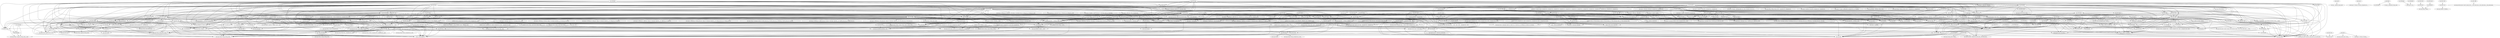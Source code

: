 digraph code {
  "0x0000cf2c" [label="fcn.0000cf2c"];
  "0x0000cf2c" -> "0x0000cc94";
  "0x0000cc94" [label="sym.imp.time"];
  "0x0000cf2c" -> "0x0000c7c0";
  "0x0000c7c0" [label="sym.imp.srand"];
  "0x0000cf2c" -> "0x0000c634";
  "0x0000c634" [label="method.nv::Looper.Looper_unsigned_int__unsigned_int__unsigned_int__unsigned_int__unsigned_int__unsigned_int__unsigned_int__unsigned_int__unsigned_int__unsigned_int__unsigned_int__unsigned_int__unsigned_int_"];
  "0x0000cf2c" -> "0x0000c4fc";
  "0x0000c4fc" [label="sym.imp.nv::Allocator::Allocator_unsigned_int__unsigned_int_"];
  "0x0000cf2c" -> "0x0000c988";
  "0x0000c988" [label="rsym._ZN11vector_baseC2Ev"];
  "0x0000cf2c" -> "0x0000cab4";
  "0x0000cab4" [label="sym.imp.tree_base::tree_base_bool____void__void__void___unsigned_int__void_"];
  "0x0000cf2c" -> "0x0000c640";
  "0x0000c640" [label="sym.imp.nv::policies::add_policy_unsigned_int__unsigned_int_"];
  "0x0000cf2c" -> "0x0000cea4";
  "0x0000cea4" [label="sym.imp.nv::ThinRunner::addTimer_unsigned_int__function_void_____"];
  "0x0000cf2c" -> "0x0000df94";
  "0x0000df94" [label="fcn.0000df94"];
  "0x0000cf2c" -> "0x0000ca54";
  "0x0000ca54" [label="sym.imp.nv::Runner::addSighandler_int__bool__function_void__int___"];
  "0x0000cf2c" -> "0x0000c628";
  "0x0000c628" [label="sym.imp.free"];
  "0x0000cf2c" -> "0x0000cac0";
  "0x0000cac0" [label="sym.imp.nv::getRunner__"];
  "0x0000cf2c" -> "0x000173f0";
  "0x000173f0" [label="fcn.000173f0"];
  "0x0000cf2c" -> "0x0000cec8";
  "0x0000cec8" [label="sym.imp.malloc"];
  "0x0000cf2c" -> "0x0000c898";
  "0x0000c898" [label="sym.imp.string::string__"];
  "0x0000cf2c" -> "0x0000ca24";
  "0x0000ca24" [label="sym.imp.AMap::AMap_string_const__unsigned_int__unsigned_int_"];
  "0x0000cf2c" -> "0x0000c5d4";
  "0x0000c5d4" [label="rsym._ZN6stringD1Ev"];
  "0x0000cf2c" -> "0x0000c9c4";
  "0x0000c9c4" [label="sym.imp.nv::policies::set_policy_unsigned_int__unsigned_int_"];
  "0x0000cf2c" -> "0x0000c574";
  "0x0000c574" [label="sym.imp.nv::Looper::addHandler_unsigned_int__nv::Handler_"];
  "0x0000cf2c" -> "0x0000cdc0";
  "0x0000cdc0" [label="sym.imp.string::string_char_const_"];
  "0x0000cf2c" -> "0x0000cc28";
  "0x0000cc28" [label="sym.imp.AHolder::AHolder_string_const_"];
  "0x0000cf2c" -> "0x0000c700";
  "0x0000c700" [label="sym.imp.AOmap::AOmap_string_const__unsigned_int__unsigned_int_"];
  "0x0000cf2c" -> "0x0000ce2c";
  "0x0000ce2c" [label="sym.imp.operator___ostream__char_const_"];
  "0x0000cf2c" -> "0x0000ccd0";
  "0x0000ccd0" [label="sym.imp.ctime"];
  "0x0000cf2c" -> "0x0000ccc4";
  "0x0000ccc4" [label="sym.imp.endl_ostream_"];
  "0x0000cf2c" -> "0x0000c6b8";
  "0x0000c6b8" [label="sym.imp.abort"];
  "0x0000cf2c" -> "0x0000cc04";
  "0x0000cc04" [label="sym.imp.nv::ThinRunner::removeTimer_function_void_____const_"];
  "0x0000cf2c" -> "0x000147c8";
  "0x000147c8" [label="fcn.000147c8"];
  "0x0000cf2c" -> "0x000120e0";
  "0x000120e0" [label="fcn.000120e0"];
  "0x0000cf2c" -> "0x0001728c";
  "0x0001728c" [label="fcn.0001728c"];
  "0x0000cf2c" -> "0x0000ca84";
  "0x0000ca84" [label="sym.imp.tree_base::clear_void____tree_node_base__"];
  "0x0000cf2c" -> "0x00012f60";
  "0x00012f60" [label="fcn.00012f60"];
  "0x00015adc" [label="method.vector_unsigned_int_.vector__"];
  "0x00015adc" -> "0x0000c820";
  "0x0000c820" [label="sym.imp.vector_base::erase_raw_char__char_"];
  "0x00015adc" -> "0x0000cb08";
  "0x0000cb08" [label="sym.imp.vector_base::vector_base__"];
  "0x00018edc" [label="method.vector_unsigned_int_.operator_vector_unsigned_int__const_"];
  "0x00018edc" -> "0x00018eac";
  "0x00018eac" [label="method.vector_unsigned_int_.assign_unsigned_int_const__unsigned_int_const_"];
  "0x00018eac" [label="method.vector_unsigned_int_.assign_unsigned_int_const__unsigned_int_const_"];
  "0x00018eac" -> "0x0000c820";
  "0x0000c820" [label="sym.imp.vector_base::erase_raw_char__char_"];
  "0x00018428" [label="method.vector_string_.insert_string__string_const__string_const_"];
  "0x00018428" -> "0x0000cce8";
  "0x0000cce8" [label="sym.imp.vector_base::insert_raw_char__unsigned_int__unsigned_int_"];
  "0x00018428" -> "0x0000c61c";
  "0x0000c61c" [label="sym.imp.string::string_string_const_"];
  "0x0001426c" [label="method.vector_nv::flat_message_.push_back_nv::flat_message_"];
  "0x0001426c" -> "0x0000c958";
  "0x0000c958" [label="sym.imp.sizeOfAllocatedMem_void_"];
  "0x0001426c" -> "0x0000c484";
  "0x0000c484" [label="sym.imp.vector_base::reserve_raw_unsigned_int__unsigned_int_"];
  "0x0001426c" -> "0x0000c5e0";
  "0x0000c5e0" [label="sym.imp.vector_unsigned_char_::vector_vector_unsigned_char__const_"];
  "0x00018500" [label="method.vector_unsigned_int_.push_back_unsigned_int_const_"];
  "0x00018500" -> "0x0000c958";
  "0x0000c958" [label="sym.imp.sizeOfAllocatedMem_void_"];
  "0x00018500" -> "0x0000c484";
  "0x0000c484" [label="sym.imp.vector_base::reserve_raw_unsigned_int__unsigned_int_"];
  "0x000185c8" [label="method.vector_string_.push_back_string_const_"];
  "0x000185c8" -> "0x0000c958";
  "0x0000c958" [label="sym.imp.sizeOfAllocatedMem_void_"];
  "0x000185c8" -> "0x0000c484";
  "0x0000c484" [label="sym.imp.vector_base::reserve_raw_unsigned_int__unsigned_int_"];
  "0x000185c8" -> "0x0000c61c";
  "0x0000c61c" [label="sym.imp.string::string_string_const_"];
  "0x00018e5c" [label="method.vector_unsigned_int_.insert_unsigned_int__unsigned_int_const__unsigned_int_const_"];
  "0x00018e5c" -> "0x0000cce8";
  "0x0000cce8" [label="sym.imp.vector_base::insert_raw_char__unsigned_int__unsigned_int_"];
  "0x000184a0" [label="method.vector_string_.erase_string__string_"];
  "0x000184a0" -> "0x0000c5d4";
  "0x0000c5d4" [label="rsym._ZN6stringD1Ev"];
  "0x00018f94" [label="method.vector_string_.assign_string_const__string_const_"];
  "0x00018f94" -> "0x000184a0";
  "0x000184a0" [label="method.vector_string_.erase_string__string_"];
  "0x00018480" [label="method.vector_IPAddr6_.vector__"];
  "0x00018480" -> "0x0000c820";
  "0x0000c820" [label="sym.imp.vector_base::erase_raw_char__char_"];
  "0x00018480" -> "0x0000cb08";
  "0x0000cb08" [label="sym.imp.vector_base::vector_base__"];
  "0x000184e0" [label="method.vector_string_.vector__"];
  "0x000184e0" -> "0x000184a0";
  "0x000184a0" [label="method.vector_string_.erase_string__string_"];
  "0x000184e0" -> "0x0000cb08";
  "0x0000cb08" [label="sym.imp.vector_base::vector_base__"];
  "0x0001a17c" [label="method.vector_nv::flat_message_.insert_nv::flat_message__nv::flat_message_const__nv::flat_message_const_"];
  "0x0001a17c" -> "0x0000cce8";
  "0x0000cce8" [label="sym.imp.vector_base::insert_raw_char__unsigned_int__unsigned_int_"];
  "0x0001a17c" -> "0x0000c5e0";
  "0x0000c5e0" [label="sym.imp.vector_unsigned_char_::vector_vector_unsigned_char__const_"];
  "0x00018f4c" [label="method.vector_IPAddr6_.assign_IPAddr6_const__IPAddr6_const_"];
  "0x00018f4c" -> "0x0000c820";
  "0x0000c820" [label="sym.imp.vector_base::erase_raw_char__char_"];
  "0x00018ef4" [label="method.vector_IPAddr6_.insert_IPAddr6__IPAddr6_const__IPAddr6_const_"];
  "0x00018ef4" -> "0x0000cce8";
  "0x0000cce8" [label="sym.imp.vector_base::insert_raw_char__unsigned_int__unsigned_int_"];
  "0x00018ef4" -> "0x0000de94";
  "0x0000de94" [label="fcn.0000de94"];
  "0x00018560" [label="method.vector_string_.push_back_string_"];
  "0x00018560" -> "0x0000c958";
  "0x0000c958" [label="sym.imp.sizeOfAllocatedMem_void_"];
  "0x00018560" -> "0x0000c484";
  "0x0000c484" [label="sym.imp.vector_base::reserve_raw_unsigned_int__unsigned_int_"];
  "0x00018560" -> "0x0000c61c";
  "0x0000c61c" [label="sym.imp.string::string_string_const_"];
  "0x00015afc" [label="method.vector_unsigned_int_.push_back_unsigned_int_"];
  "0x00015afc" -> "0x0000c958";
  "0x0000c958" [label="sym.imp.sizeOfAllocatedMem_void_"];
  "0x00015afc" -> "0x0000c484";
  "0x0000c484" [label="sym.imp.vector_base::reserve_raw_unsigned_int__unsigned_int_"];
  "0x00018f7c" [label="method.vector_IPAddr6_.operator_vector_IPAddr6__const_"];
  "0x00018f7c" -> "0x00018f4c";
  "0x00018f4c" [label="method.vector_IPAddr6_.assign_IPAddr6_const__IPAddr6_const_"];
  "0x0000d66c" [label="entry.init0"];
  "0x0000d66c" -> "0x0000cb68";
  "0x0000cb68" [label="loc.imp.__register_frame_info"];
  "0x0000d4f8" [label="entry.init1"];
  "0x0000d4f8" -> "0x0000cd18";
  "0x0000cd18" [label="sym.imp.nv::lstream::lstream_unsigned_int__::_"];
  "0x0000d628" [label="entry.fini0"];
  "0x0000d628" -> "0x0000d5b0";
  "0x0000d5b0" [label="fcn.0000d5b0"];
  "0x0000d628" -> "0x0000cb2c";
  "0x0000cb2c" [label="loc.imp.__deregister_frame_info"];
  "0x0000cf28" [label="entry.fini1"];
  "0x0000cf28" -> "0x0000cba4";
  "0x0000cba4" [label="sym.imp.seclist_base::clear__"];
  "0x0000cf28" -> "0x0001251c";
  "0x0001251c" [label="fcn.0001251c"];
  "0x0000cf28" -> "0x0000c538";
  "0x0000c538" [label="sym.imp.nv::lstream::lstream__"];
  "0x0000df94" [label="fcn.0000df94"];
  "0x0000df94" -> "0x0000c628";
  "0x0000c628" [label="sym.imp.free"];
  "0x000173f0" [label="fcn.000173f0"];
  "0x000173f0" -> "0x0001728c";
  "0x0001728c" [label="fcn.0001728c"];
  "0x000173f0" -> "0x0000cec8";
  "0x0000cec8" [label="sym.imp.malloc"];
  "0x000173f0" -> "0x00013068";
  "0x00013068" [label="fcn.00013068"];
  "0x000173f0" -> "0x0000ce2c";
  "0x0000ce2c" [label="sym.imp.operator___ostream__char_const_"];
  "0x000173f0" -> "0x0000ce98";
  "0x0000ce98" [label="sym.imp.__errno_location"];
  "0x000173f0" -> "0x0000c604";
  "0x0000c604" [label="sym.imp.strerror"];
  "0x000173f0" -> "0x0000ccc4";
  "0x0000ccc4" [label="sym.imp.endl_ostream_"];
  "0x000173f0" -> "0x00011f50";
  "0x00011f50" [label="fcn.00011f50"];
  "0x000173f0" -> "0x0000cc34";
  "0x0000cc34" [label="sym.imp.socket"];
  "0x000173f0" -> "0x0000ca48";
  "0x0000ca48" [label="sym.imp.setsockopt"];
  "0x000173f0" -> "0x0000c910";
  "0x0000c910" [label="sym.imp.operator___ostream__int_"];
  "0x000173f0" -> "0x00013190";
  "0x00013190" [label="fcn.00013190"];
  "0x000173f0" -> "0x0000cb8c";
  "0x0000cb8c" [label="sym.imp.fcntl"];
  "0x000173f0" -> "0x0000c544";
  "0x0000c544" [label="sym.imp.close"];
  "0x000173f0" -> "0x00014490";
  "0x00014490" [label="fcn.00014490"];
  "0x000173f0" -> "0x0000c8c8";
  "0x0000c8c8" [label="sym.imp.listen"];
  "0x000173f0" -> "0x0000cca0";
  "0x0000cca0" [label="sym.imp.nv::getLooper__"];
  "0x000173f0" -> "0x0000cc4c";
  "0x0000cc4c" [label="sym.imp.nv::Looper::setupLeave_unsigned_int_"];
  "0x000147c8" [label="fcn.000147c8"];
  "0x000147c8" -> "0x000147c8";
  "0x000147c8" [label="fcn.000147c8"];
  "0x000147c8" -> "0x0000c964";
  "0x0000c964" [label="sym.imp.tree_iterator_base::incr__"];
  "0x000147c8" -> "0x0000ce2c";
  "0x0000ce2c" [label="sym.imp.operator___ostream__char_const_"];
  "0x000147c8" -> "0x0000c67c";
  "0x0000c67c" [label="sym.imp.operator___ostream__string_const_"];
  "0x000147c8" -> "0x0000ccc4";
  "0x0000ccc4" [label="sym.imp.endl_ostream_"];
  "0x000147c8" -> "0x0000c5d4";
  "0x0000c5d4" [label="rsym._ZN6stringD1Ev"];
  "0x000147c8" -> "0x0000c628";
  "0x0000c628" [label="sym.imp.free"];
  "0x000147c8" -> "0x0000c874";
  "0x0000c874" [label="sym.imp.tree_base::erase_tree_iterator_base__void____tree_node_base__"];
  "0x000147c8" -> "0x0000ca84";
  "0x0000ca84" [label="sym.imp.tree_base::clear_void____tree_node_base__"];
  "0x000147c8" -> "0x00014730";
  "0x00014730" [label="fcn.00014730"];
  "0x000120e0" [label="fcn.000120e0"];
  "0x000120e0" -> "0x0000cbbc";
  "0x0000cbbc" [label="sym.imp.sectree_base::clear__"];
  "0x000120e0" -> "0x000120a4";
  "0x000120a4" [label="fcn.000120a4"];
  "0x000120a4" [label="fcn.000120a4"];
  "0x000120a4" -> "0x0000c6dc";
  "0x0000c6dc" [label="sym.imp.AOmap::AOmap__"];
  "0x0001728c" [label="fcn.0001728c"];
  "0x0001728c" -> "0x0000df18";
  "0x0000df18" [label="fcn.0000df18"];
  "0x0001728c" -> "0x0000c544";
  "0x0000c544" [label="sym.imp.close"];
  "0x0001728c" -> "0x0000c964";
  "0x0000c964" [label="sym.imp.tree_iterator_base::incr__"];
  "0x0001728c" -> "0x0000ca84";
  "0x0000ca84" [label="sym.imp.tree_base::clear_void____tree_node_base__"];
  "0x0001728c" -> "0x0000c628";
  "0x0000c628" [label="sym.imp.free"];
  "0x00012f60" [label="fcn.00012f60"];
  "0x00012f60" -> "0x00012e24";
  "0x00012e24" [label="fcn.00012e24"];
  "0x00012f60" -> "0x0000c628";
  "0x0000c628" [label="sym.imp.free"];
  "0x00012f60" -> "0x0000c964";
  "0x0000c964" [label="sym.imp.tree_iterator_base::incr__"];
  "0x00012f60" -> "0x0000ca84";
  "0x0000ca84" [label="sym.imp.tree_base::clear_void____tree_node_base__"];
  "0x00012f60" -> "0x0000c6b8";
  "0x0000c6b8" [label="sym.imp.abort"];
  "0x00012f60" -> "0x0000cc04";
  "0x0000cc04" [label="sym.imp.nv::ThinRunner::removeTimer_function_void_____const_"];
  "0x00012f60" -> "0x0000df94";
  "0x0000df94" [label="fcn.0000df94"];
  "0x00012f60" -> "0x0001222c";
  "0x0001222c" [label="fcn.0001222c"];
  "0x00012f60" -> "0x0000c4cc";
  "0x0000c4cc" [label="sym.imp.nv::Allocator::Allocator__"];
  "0x00012f60" -> "0x0000c424";
  "0x0000c424" [label="sym.imp.nv::Looper::Looper__"];
  "0x0000daf4" [label="fcn.0000daf4"];
  "0x0000daf4" -> "0x0000c4e4";
  "0x0000c4e4" [label="sym.imp.ios::ios__"];
  "0x0000db38" [label="fcn.0000db38"];
  "0x0000db38" -> "0x0000c4e4";
  "0x0000c4e4" [label="sym.imp.ios::ios__"];
  "0x0000dbec" [label="fcn.0000dbec"];
  "0x0000dbec" -> "0x0000cebc";
  "0x0000cebc" [label="sym.imp.vector_unsigned_char_::vector__"];
  "0x0000dd24" [label="fcn.0000dd24"];
  "0x0000dd24" -> "0x0000ccac";
  "0x0000ccac" [label="sym.imp.memcmp"];
  "0x0000da90" [label="fcn.0000da90"];
  "0x0000da90" -> "0x0000cec8";
  "0x0000cec8" [label="sym.imp.malloc"];
  "0x0000da90" -> "0x0000c61c";
  "0x0000c61c" [label="sym.imp.string::string_string_const_"];
  "0x0000da90" -> "0x0000ccdc";
  "0x0000ccdc" [label="sym.imp.list_base::link_list_node_base__list_node_base_"];
  "0x0000e09c" [label="fcn.0000e09c"];
  "0x0000e09c" -> "0x0000c748";
  "0x0000c748" [label="sym.imp.list_base::unlink_list_node_base__list_node_base_"];
  "0x0000e09c" -> "0x0000c628";
  "0x0000c628" [label="sym.imp.free"];
  "0x0000e0f0" [label="fcn.0000e0f0"];
  "0x0000e0f0" -> "0x0000c748";
  "0x0000c748" [label="sym.imp.list_base::unlink_list_node_base__list_node_base_"];
  "0x0000e0f0" -> "0x0000c5d4";
  "0x0000c5d4" [label="rsym._ZN6stringD1Ev"];
  "0x0000e0f0" -> "0x0000c628";
  "0x0000c628" [label="sym.imp.free"];
  "0x0000e174" [label="fcn.0000e174"];
  "0x0000e174" -> "0x0000e0f0";
  "0x0000e0f0" [label="fcn.0000e0f0"];
  "0x0000e174" -> "0x0000c8ec";
  "0x0000c8ec" [label="sym.imp.list_base::list_base__"];
  "0x0000e1e0" [label="fcn.0000e1e0"];
  "0x0000e1e0" -> "0x0000e174";
  "0x0000e174" [label="fcn.0000e174"];
  "0x0000e228" [label="fcn.0000e228"];
  "0x0000e228" -> "0x0000e174";
  "0x0000e174" [label="fcn.0000e174"];
  "0x0000e278" [label="fcn.0000e278"];
  "0x0000e278" -> "0x0000e174";
  "0x0000e174" [label="fcn.0000e174"];
  "0x0000e2c0" [label="fcn.0000e2c0"];
  "0x0000e2c0" -> "0x0000e174";
  "0x0000e174" [label="fcn.0000e174"];
  "0x0000e350" [label="fcn.0000e350"];
  "0x0000e350" -> "0x0000c748";
  "0x0000c748" [label="sym.imp.list_base::unlink_list_node_base__list_node_base_"];
  "0x0000e350" -> "0x0000e174";
  "0x0000e174" [label="fcn.0000e174"];
  "0x0000e350" -> "0x0000c628";
  "0x0000c628" [label="sym.imp.free"];
  "0x0000e310" [label="fcn.0000e310"];
  "0x0000e310" -> "0x0000c748";
  "0x0000c748" [label="sym.imp.list_base::unlink_list_node_base__list_node_base_"];
  "0x0000e310" -> "0x0000e174";
  "0x0000e174" [label="fcn.0000e174"];
  "0x0000e310" -> "0x0000c628";
  "0x0000c628" [label="sym.imp.free"];
  "0x0000e0d4" [label="fcn.0000e0d4"];
  "0x0000e0d4" -> "0x0000e09c";
  "0x0000e09c" [label="fcn.0000e09c"];
  "0x0000e0d4" -> "0x0000c8ec";
  "0x0000c8ec" [label="sym.imp.list_base::list_base__"];
  "0x0000e4b0" [label="fcn.0000e4b0"];
  "0x0000e4b0" -> "0x0000e174";
  "0x0000e174" [label="fcn.0000e174"];
  "0x0000e4ec" [label="fcn.0000e4ec"];
  "0x0000e4ec" -> "0x0000cebc";
  "0x0000cebc" [label="sym.imp.vector_unsigned_char_::vector__"];
  "0x0000e4ec" -> "0x0000e4b0";
  "0x0000e4b0" [label="fcn.0000e4b0"];
  "0x0000e530" [label="fcn.0000e530"];
  "0x0000e530" -> "0x0000e174";
  "0x0000e174" [label="fcn.0000e174"];
  "0x0000e530" -> "0x0000e4b0";
  "0x0000e4b0" [label="fcn.0000e4b0"];
  "0x0000e574" [label="fcn.0000e574"];
  "0x0000e574" -> "0x0000e174";
  "0x0000e174" [label="fcn.0000e174"];
  "0x0000e574" -> "0x0000e4b0";
  "0x0000e4b0" [label="fcn.0000e4b0"];
  "0x0000e5c0" [label="fcn.0000e5c0"];
  "0x0000e5c0" -> "0x0000e174";
  "0x0000e174" [label="fcn.0000e174"];
  "0x0000e5c0" -> "0x0000e4b0";
  "0x0000e4b0" [label="fcn.0000e4b0"];
  "0x0000e604" [label="fcn.0000e604"];
  "0x0000e604" -> "0x0000e174";
  "0x0000e174" [label="fcn.0000e174"];
  "0x0000e604" -> "0x0000e4b0";
  "0x0000e4b0" [label="fcn.0000e4b0"];
  "0x0000e650" [label="fcn.0000e650"];
  "0x0000e650" -> "0x0000e4b0";
  "0x0000e4b0" [label="fcn.0000e4b0"];
  "0x0000e68c" [label="fcn.0000e68c"];
  "0x0000e68c" -> "0x0000e4b0";
  "0x0000e4b0" [label="fcn.0000e4b0"];
  "0x0000e6c8" [label="fcn.0000e6c8"];
  "0x0000e6c8" -> "0x0000c8a4";
  "0x0000c8a4" [label="rsym._ZN9list_baseC2Ev"];
  "0x0000e818" [label="fcn.0000e818"];
  "0x0000e818" -> "0x0000cda8";
  "0x0000cda8" [label="sym.imp.sprintf"];
  "0x0000e818" -> "0x0000cdc0";
  "0x0000cdc0" [label="sym.imp.string::string_char_const_"];
  "0x0000e920" [label="fcn.0000e920"];
  "0x0000e920" -> "0x0000c61c";
  "0x0000c61c" [label="sym.imp.string::string_string_const_"];
  "0x0000e920" -> "0x0000c904";
  "0x0000c904" [label="sym.imp.string::append_string_const_"];
  "0x0000e8fc" [label="fcn.0000e8fc"];
  "0x0000e8fc" -> "0x0000c61c";
  "0x0000c61c" [label="sym.imp.string::string_string_const_"];
  "0x0000e8fc" -> "0x0000c85c";
  "0x0000c85c" [label="sym.imp.string::append_char_const_"];
  "0x0000ece4" [label="fcn.0000ece4"];
  "0x0000ece4" -> "0x0000c898";
  "0x0000c898" [label="sym.imp.string::string__"];
  "0x0000ece4" -> "0x0000ce20";
  "0x0000ce20" [label="sym.imp.string::push_back_char_"];
  "0x0000ece4" -> "0x0000ec6c";
  "0x0000ec6c" [label="fcn.0000ec6c"];
  "0x0000ea28" [label="fcn.0000ea28"];
  "0x0000ea28" -> "0x0000cdc0";
  "0x0000cdc0" [label="sym.imp.string::string_char_const_"];
  "0x0000ea28" -> "0x0000e818";
  "0x0000e818" [label="fcn.0000e818"];
  "0x0000ea28" -> "0x0000e920";
  "0x0000e920" [label="fcn.0000e920"];
  "0x0000ea28" -> "0x0000e8fc";
  "0x0000e8fc" [label="fcn.0000e8fc"];
  "0x0000ea28" -> "0x0000c5d4";
  "0x0000c5d4" [label="rsym._ZN6stringD1Ev"];
  "0x0000de5c" [label="fcn.0000de5c"];
  "0x0000de5c" -> "0x0000cef8";
  "0x0000cef8" [label="sym.imp.IPAddr6::empty___const"];
  "0x0001566c" [label="fcn.0001566c"];
  "0x0001566c" -> "0x0000e04c";
  "0x0000e04c" [label="fcn.0000e04c"];
  "0x0001566c" -> "0x0000c8a4";
  "0x0000c8a4" [label="rsym._ZN9list_baseC2Ev"];
  "0x0001566c" -> "0x0000dbb4";
  "0x0000dbb4" [label="fcn.0000dbb4"];
  "0x0001566c" -> "0x00016654";
  "0x00016654" [label="fcn.00016654"];
  "0x0001566c" -> "0x0000cec8";
  "0x0000cec8" [label="sym.imp.malloc"];
  "0x0001566c" -> "0x0000ccdc";
  "0x0000ccdc" [label="sym.imp.list_base::link_list_node_base__list_node_base_"];
  "0x0001566c" -> "0x00017ae4";
  "0x00017ae4" [label="fcn.00017ae4"];
  "0x0001566c" -> "0x00016fdc";
  "0x00016fdc" [label="fcn.00016fdc"];
  "0x0001566c" -> "0x00017258";
  "0x00017258" [label="fcn.00017258"];
  "0x0001566c" -> "0x0000e130";
  "0x0000e130" [label="fcn.0000e130"];
  "0x0001566c" -> "0x0000e09c";
  "0x0000e09c" [label="fcn.0000e09c"];
  "0x0001566c" -> "0x0000c8ec";
  "0x0000c8ec" [label="sym.imp.list_base::list_base__"];
  "0x0001566c" -> "0x0000e190";
  "0x0000e190" [label="fcn.0000e190"];
  "0x0001566c" -> "0x0000e174";
  "0x0000e174" [label="fcn.0000e174"];
  "0x0000e710" [label="fcn.0000e710"];
  "0x0000e710" -> "0x0000c8a4";
  "0x0000c8a4" [label="rsym._ZN9list_baseC2Ev"];
  "0x0000e710" -> "0x0000c8b0";
  "0x0000c8b0" [label="sym.imp.memset"];
  "0x00013cd0" [label="fcn.00013cd0"];
  "0x00013cd0" -> "0x0000c8a4";
  "0x0000c8a4" [label="rsym._ZN9list_baseC2Ev"];
  "0x00013cd0" -> "0x0000e130";
  "0x0000e130" [label="fcn.0000e130"];
  "0x00013cd0" -> "0x00013c78";
  "0x00013c78" [label="fcn.00013c78"];
  "0x00013cd0" -> "0x0000e174";
  "0x0000e174" [label="fcn.0000e174"];
  "0x0000e130" [label="fcn.0000e130"];
  "0x0000e130" -> "0x0000e0f0";
  "0x0000e0f0" [label="fcn.0000e0f0"];
  "0x0000e130" -> "0x0000da90";
  "0x0000da90" [label="fcn.0000da90"];
  "0x00013c78" [label="fcn.00013c78"];
  "0x00013c78" -> "0x0000cec8";
  "0x0000cec8" [label="sym.imp.malloc"];
  "0x00013c78" -> "0x0000e04c";
  "0x0000e04c" [label="fcn.0000e04c"];
  "0x00013c78" -> "0x0000ccdc";
  "0x0000ccdc" [label="sym.imp.list_base::link_list_node_base__list_node_base_"];
  "0x0000e04c" [label="fcn.0000e04c"];
  "0x0000e04c" -> "0x0000c8a4";
  "0x0000c8a4" [label="rsym._ZN9list_baseC2Ev"];
  "0x0000e04c" -> "0x0000da90";
  "0x0000da90" [label="fcn.0000da90"];
  "0x0000dc34" [label="fcn.0000dc34"];
  "0x0000dc34" -> "0x0000c724";
  "0x0000c724" [label="sym.imp.string::compare_string_const__const"];
  "0x00017258" [label="fcn.00017258"];
  "0x00017258" -> "0x0000cec8";
  "0x0000cec8" [label="sym.imp.malloc"];
  "0x0000e85c" [label="fcn.0000e85c"];
  "0x0000e85c" -> "0x0000e6c8";
  "0x0000e6c8" [label="fcn.0000e6c8"];
  "0x0000e85c" -> "0x0000e850";
  "0x0000e850" [label="fcn.0000e850"];
  "0x00018a84" [label="fcn.00018a84"];
  "0x00018a84" -> "0x00012cac";
  "0x00012cac" [label="fcn.00012cac"];
  "0x00018a84" -> "0x0000c67c";
  "0x0000c67c" [label="sym.imp.operator___ostream__string_const_"];
  "0x00018a84" -> "0x0000ce2c";
  "0x0000ce2c" [label="sym.imp.operator___ostream__char_const_"];
  "0x00018a84" -> "0x0000cdfc";
  "0x0000cdfc" [label="sym.imp.operator___ostream__unsigned_int_"];
  "0x00018a84" -> "0x0000cd3c";
  "0x0000cd3c" [label="sym.imp.nv::getJiffies__"];
  "0x00018a84" -> "0x0000e944";
  "0x0000e944" [label="fcn.0000e944"];
  "0x00018a84" -> "0x0000ccc4";
  "0x0000ccc4" [label="sym.imp.endl_ostream_"];
  "0x00018a84" -> "0x0000c5d4";
  "0x0000c5d4" [label="rsym._ZN6stringD1Ev"];
  "0x00018a84" -> "0x0000dd08";
  "0x0000dd08" [label="fcn.0000dd08"];
  "0x00018a84" -> "0x00018684";
  "0x00018684" [label="fcn.00018684"];
  "0x00018a84" -> "0x0000cd9c";
  "0x0000cd9c" [label="sym.imp.nv::IdTraits_nv::string_id_::set_type_nv::message::get_nv::string_id__nv::string_id__const"];
  "0x00018a84" -> "0x0000c61c";
  "0x0000c61c" [label="sym.imp.string::string_string_const_"];
  "0x00018a84" -> "0x0000cf1c";
  "0x0000cf1c" [label="sym.imp.nv::IdTraits_nv::be32_id_::set_type_nv::message::get_nv::be32_id__nv::be32_id__const"];
  "0x00018a84" -> "0x0000cbb0";
  "0x0000cbb0" [label="sym.imp.nv::IdTraits_nv::addr6_id_::set_type_nv::message::get_nv::addr6_id__nv::addr6_id__const"];
  "0x00018a84" -> "0x0000de94";
  "0x0000de94" [label="fcn.0000de94"];
  "0x00018a84" -> "0x0000cd24";
  "0x0000cd24" [label="sym.imp.IPAddr::str___const"];
  "0x00018a84" -> "0x0000de5c";
  "0x0000de5c" [label="fcn.0000de5c"];
  "0x00018a84" -> "0x0000c568";
  "0x0000c568" [label="sym.imp.operator___ostream__IPAddr6_const_"];
  "0x00018a84" -> "0x0000c5bc";
  "0x0000c5bc" [label="sym.imp.bool_nv::message::has_nv::string_id__nv::string_id__const"];
  "0x00018a84" -> "0x0000c5b0";
  "0x0000c5b0" [label="rsym._ZN2nv7messageD1Ev"];
  "0x00018a84" -> "0x0000ceb0";
  "0x0000ceb0" [label="sym.imp.nv::message::message_nv::message_const_"];
  "0x00018a84" -> "0x0000ceec";
  "0x0000ceec" [label="sym.imp.nv::Handler::replyMessage_nv::message_const__nv::message_"];
  "0x00018a84" -> "0x00013970";
  "0x00013970" [label="fcn.00013970"];
  "0x00018a84" -> "0x00012e24";
  "0x00012e24" [label="fcn.00012e24"];
  "0x00018a84" -> "0x0000c628";
  "0x0000c628" [label="sym.imp.free"];
  "0x00018a84" -> "0x0000c994";
  "0x0000c994" [label="sym.imp.nv::Allocator::free_unsigned_int_"];
  "0x00018a84" -> "0x0000c874";
  "0x0000c874" [label="sym.imp.tree_base::erase_tree_iterator_base__void____tree_node_base__"];
  "0x000104f0" [label="fcn.000104f0"];
  "0x000104f0" -> "0x0000e09c";
  "0x0000e09c" [label="fcn.0000e09c"];
  "0x000104f0" -> "0x0000cec8";
  "0x0000cec8" [label="sym.imp.malloc"];
  "0x000104f0" -> "0x0000ccdc";
  "0x0000ccdc" [label="sym.imp.list_base::link_list_node_base__list_node_base_"];
  "0x000159f4" [label="fcn.000159f4"];
  "0x000159f4" -> "0x0000e04c";
  "0x0000e04c" [label="fcn.0000e04c"];
  "0x000159f4" -> "0x0000c8a4";
  "0x0000c8a4" [label="rsym._ZN9list_baseC2Ev"];
  "0x000159f4" -> "0x0001566c";
  "0x0001566c" [label="fcn.0001566c"];
  "0x000159f4" -> "0x00017258";
  "0x00017258" [label="fcn.00017258"];
  "0x000159f4" -> "0x0000cc70";
  "0x0000cc70" [label="sym.imp.list_base::count_nodes___const"];
  "0x000159f4" -> "0x0000e0d4";
  "0x0000e0d4" [label="fcn.0000e0d4"];
  "0x000159f4" -> "0x0000e008";
  "0x0000e008" [label="fcn.0000e008"];
  "0x000159f4" -> "0x0000e174";
  "0x0000e174" [label="fcn.0000e174"];
  "0x0001584c" [label="fcn.0001584c"];
  "0x0001584c" -> "0x0000c8a4";
  "0x0000c8a4" [label="rsym._ZN9list_baseC2Ev"];
  "0x0001584c" -> "0x0001566c";
  "0x0001566c" [label="fcn.0001566c"];
  "0x0001584c" -> "0x00017ae4";
  "0x00017ae4" [label="fcn.00017ae4"];
  "0x0001584c" -> "0x00017258";
  "0x00017258" [label="fcn.00017258"];
  "0x0001584c" -> "0x0000e09c";
  "0x0000e09c" [label="fcn.0000e09c"];
  "0x0001584c" -> "0x0000e0d4";
  "0x0000e0d4" [label="fcn.0000e0d4"];
  "0x0001a724" [label="fcn.0001a724"];
  "0x0001a724" -> "0x0000c460";
  "0x0000c460" [label="sym.imp.raise"];
  "0x00018dd0" [label="fcn.00018dd0"];
  "0x00018dd0" -> "0x0000de78";
  "0x0000de78" [label="fcn.0000de78"];
  "0x00018dd0" -> "0x0000c7e4";
  "0x0000c7e4" [label="sym.imp.rand"];
  "0x000190c8" [label="fcn.000190c8"];
  "0x000190c8" -> "0x0000c8a4";
  "0x0000c8a4" [label="rsym._ZN9list_baseC2Ev"];
  "0x000190c8" -> "0x00012cac";
  "0x00012cac" [label="fcn.00012cac"];
  "0x000190c8" -> "0x0000c67c";
  "0x0000c67c" [label="sym.imp.operator___ostream__string_const_"];
  "0x000190c8" -> "0x0000ce2c";
  "0x0000ce2c" [label="sym.imp.operator___ostream__char_const_"];
  "0x000190c8" -> "0x0000c898";
  "0x0000c898" [label="sym.imp.string::string__"];
  "0x000190c8" -> "0x0000c85c";
  "0x0000c85c" [label="sym.imp.string::append_char_const_"];
  "0x000190c8" -> "0x000129b8";
  "0x000129b8" [label="fcn.000129b8"];
  "0x000190c8" -> "0x0000ec6c";
  "0x0000ec6c" [label="fcn.0000ec6c"];
  "0x000190c8" -> "0x0000c5d4";
  "0x0000c5d4" [label="rsym._ZN6stringD1Ev"];
  "0x000190c8" -> "0x0000cc70";
  "0x0000cc70" [label="sym.imp.list_base::count_nodes___const"];
  "0x000190c8" -> "0x0000c694";
  "0x0000c694" [label="sym.imp.s_char_const__::_"];
  "0x000190c8" -> "0x0000ccc4";
  "0x0000ccc4" [label="sym.imp.endl_ostream_"];
  "0x000190c8" -> "0x0000dd08";
  "0x0000dd08" [label="fcn.0000dd08"];
  "0x000190c8" -> "0x0000cd24";
  "0x0000cd24" [label="sym.imp.IPAddr::str___const"];
  "0x000190c8" -> "0x0000c670";
  "0x0000c670" [label="sym.imp.IPAddr6::str_bool__const"];
  "0x000190c8" -> "0x0000cdfc";
  "0x0000cdfc" [label="sym.imp.operator___ostream__unsigned_int_"];
  "0x000190c8" -> "0x000135d8";
  "0x000135d8" [label="fcn.000135d8"];
  "0x000190c8" -> "0x0000e130";
  "0x0000e130" [label="fcn.0000e130"];
  "0x000190c8" -> "0x00017ae4";
  "0x00017ae4" [label="fcn.00017ae4"];
  "0x000190c8" -> "0x0000dc34";
  "0x0000dc34" [label="fcn.0000dc34"];
  "0x000190c8" -> "0x0000cec8";
  "0x0000cec8" [label="sym.imp.malloc"];
  "0x000190c8" -> "0x0000cab4";
  "0x0000cab4" [label="sym.imp.tree_base::tree_base_bool____void__void__void___unsigned_int__void_"];
  "0x000190c8" -> "0x0000e884";
  "0x0000e884" [label="fcn.0000e884"];
  "0x000190c8" -> "0x00011d74";
  "0x00011d74" [label="fcn.00011d74"];
  "0x000190c8" -> "0x00014730";
  "0x00014730" [label="fcn.00014730"];
  "0x000190c8" -> "0x0000c7b4";
  "0x0000c7b4" [label="sym.imp.AMap::add_Object__bool_"];
  "0x000190c8" -> "0x00012824";
  "0x00012824" [label="fcn.00012824"];
  "0x000190c8" -> "0x0001566c";
  "0x0001566c" [label="fcn.0001566c"];
  "0x000190c8" -> "0x000104f0";
  "0x000104f0" [label="fcn.000104f0"];
  "0x000190c8" -> "0x0000e09c";
  "0x0000e09c" [label="fcn.0000e09c"];
  "0x000190c8" -> "0x000159f4";
  "0x000159f4" [label="fcn.000159f4"];
  "0x000190c8" -> "0x0001584c";
  "0x0001584c" [label="fcn.0001584c"];
  "0x000190c8" -> "0x00018a84";
  "0x00018a84" [label="fcn.00018a84"];
  "0x000190c8" -> "0x00012dd4";
  "0x00012dd4" [label="fcn.00012dd4"];
  "0x000190c8" -> "0x000149f4";
  "0x000149f4" [label="fcn.000149f4"];
  "0x000190c8" -> "0x00015b5c";
  "0x00015b5c" [label="fcn.00015b5c"];
  "0x000190c8" -> "0x0000e944";
  "0x0000e944" [label="fcn.0000e944"];
  "0x000190c8" -> "0x00013d30";
  "0x00013d30" [label="fcn.00013d30"];
  "0x000190c8" -> "0x00018dd0";
  "0x00018dd0" [label="fcn.00018dd0"];
  "0x000190c8" -> "0x0000e174";
  "0x0000e174" [label="fcn.0000e174"];
  "0x000190c8" -> "0x0000c730";
  "0x0000c730" [label="sym.imp.inet_ntoa"];
  "0x000190c8" -> "0x0000cda8";
  "0x0000cda8" [label="sym.imp.sprintf"];
  "0x000190c8" -> "0x00018684";
  "0x00018684" [label="fcn.00018684"];
  "0x000190c8" -> "0x0000c688";
  "0x0000c688" [label="sym.imp.nv::message::operator_nv::message_const_"];
  "0x000190c8" -> "0x0000c5b0";
  "0x0000c5b0" [label="rsym._ZN2nv7messageD1Ev"];
  "0x00010370" [label="fcn.00010370"];
  "0x00010370" -> "0x0000c958";
  "0x0000c958" [label="sym.imp.sizeOfAllocatedMem_void_"];
  "0x00010370" -> "0x0000cec8";
  "0x0000cec8" [label="sym.imp.malloc"];
  "0x00010370" -> "0x0000c778";
  "0x0000c778" [label="sym.imp.memcpy"];
  "0x0001048c" [label="fcn.0001048c"];
  "0x0001048c" -> "0x0000c628";
  "0x0000c628" [label="sym.imp.free"];
  "0x00013d30" [label="fcn.00013d30"];
  "0x00013d30" -> "0x0000de5c";
  "0x0000de5c" [label="fcn.0000de5c"];
  "0x00013d30" -> "0x0000ccac";
  "0x0000ccac" [label="sym.imp.memcmp"];
  "0x00013d30" -> "0x0000de94";
  "0x0000de94" [label="fcn.0000de94"];
  "0x00013d30" -> "0x0000c820";
  "0x0000c820" [label="sym.imp.vector_base::erase_raw_char__char_"];
  "0x00013d30" -> "0x0001219c";
  "0x0001219c" [label="fcn.0001219c"];
  "0x00012cac" [label="fcn.00012cac"];
  "0x00012cac" -> "0x0000ece4";
  "0x0000ece4" [label="fcn.0000ece4"];
  "0x00012cac" -> "0x0000cdc0";
  "0x0000cdc0" [label="sym.imp.string::string_char_const_"];
  "0x00012cac" -> "0x0000c904";
  "0x0000c904" [label="sym.imp.string::append_string_const_"];
  "0x00012cac" -> "0x0000c61c";
  "0x0000c61c" [label="sym.imp.string::string_string_const_"];
  "0x00012cac" -> "0x0000c85c";
  "0x0000c85c" [label="sym.imp.string::append_char_const_"];
  "0x00012cac" -> "0x0000ea28";
  "0x0000ea28" [label="fcn.0000ea28"];
  "0x00012cac" -> "0x0000c694";
  "0x0000c694" [label="sym.imp.s_char_const__::_"];
  "0x00012cac" -> "0x0000c5d4";
  "0x0000c5d4" [label="rsym._ZN6stringD1Ev"];
  "0x0000dd08" [label="fcn.0000dd08"];
  "0x0000dd08" -> "0x0000cbd4";
  "0x0000cbd4" [label="sym.imp.nv::lstream::isMuted___const"];
  "0x000135d8" [label="fcn.000135d8"];
  "0x000135d8" -> "0x0000ce2c";
  "0x0000ce2c" [label="sym.imp.operator___ostream__char_const_"];
  "0x000135d8" -> "0x0000db7c";
  "0x0000db7c" [label="fcn.0000db7c"];
  "0x000135d8" -> "0x0000cdfc";
  "0x0000cdfc" [label="sym.imp.operator___ostream__unsigned_int_"];
  "0x000135d8" -> "0x0000db98";
  "0x0000db98" [label="fcn.0000db98"];
  "0x000135d8" -> "0x0000cdc0";
  "0x0000cdc0" [label="sym.imp.string::string_char_const_"];
  "0x000135d8" -> "0x0000e818";
  "0x0000e818" [label="fcn.0000e818"];
  "0x000135d8" -> "0x0000e920";
  "0x0000e920" [label="fcn.0000e920"];
  "0x000135d8" -> "0x0000e8fc";
  "0x0000e8fc" [label="fcn.0000e8fc"];
  "0x000135d8" -> "0x0000c5d4";
  "0x0000c5d4" [label="rsym._ZN6stringD1Ev"];
  "0x000135d8" -> "0x0000c67c";
  "0x0000c67c" [label="sym.imp.operator___ostream__string_const_"];
  "0x000135d8" -> "0x0000e944";
  "0x0000e944" [label="fcn.0000e944"];
  "0x000135d8" -> "0x0000ccc4";
  "0x0000ccc4" [label="sym.imp.endl_ostream_"];
  "0x000135d8" -> "0x0000cc70";
  "0x0000cc70" [label="sym.imp.list_base::count_nodes___const"];
  "0x000135d8" -> "0x0000ed3c";
  "0x0000ed3c" [label="fcn.0000ed3c"];
  "0x000135d8" -> "0x000129b8";
  "0x000129b8" [label="fcn.000129b8"];
  "0x00018fc4" [label="fcn.00018fc4"];
  "0x00018fc4" -> "0x00012cac";
  "0x00012cac" [label="fcn.00012cac"];
  "0x00018fc4" -> "0x0000c67c";
  "0x0000c67c" [label="sym.imp.operator___ostream__string_const_"];
  "0x00018fc4" -> "0x0000ce2c";
  "0x0000ce2c" [label="sym.imp.operator___ostream__char_const_"];
  "0x00018fc4" -> "0x0000ccc4";
  "0x0000ccc4" [label="sym.imp.endl_ostream_"];
  "0x00018fc4" -> "0x0000c5d4";
  "0x0000c5d4" [label="rsym._ZN6stringD1Ev"];
  "0x00018fc4" -> "0x00013d30";
  "0x00013d30" [label="fcn.00013d30"];
  "0x00018fc4" -> "0x00012dd4";
  "0x00012dd4" [label="fcn.00012dd4"];
  "0x00018fc4" -> "0x00018dd0";
  "0x00018dd0" [label="fcn.00018dd0"];
  "0x00010690" [label="fcn.00010690"];
  "0x00010690" -> "0x0000cca0";
  "0x0000cca0" [label="sym.imp.nv::getLooper__"];
  "0x00010690" -> "0x0000cdd8";
  "0x0000cdd8" [label="sym.imp.nv::ThinRunner::removeSocket_int_"];
  "0x00010690" -> "0x0000c544";
  "0x0000c544" [label="sym.imp.close"];
  "0x000181ac" [label="fcn.000181ac"];
  "0x000181ac" -> "0x0000c7fc";
  "0x0000c7fc" [label="sym.imp.recv"];
  "0x000181ac" -> "0x0000ce2c";
  "0x0000ce2c" [label="sym.imp.operator___ostream__char_const_"];
  "0x000181ac" -> "0x0000ce98";
  "0x0000ce98" [label="sym.imp.__errno_location"];
  "0x000181ac" -> "0x0000c604";
  "0x0000c604" [label="sym.imp.strerror"];
  "0x000181ac" -> "0x0000ccc4";
  "0x0000ccc4" [label="sym.imp.endl_ostream_"];
  "0x000181ac" -> "0x0000cec8";
  "0x0000cec8" [label="sym.imp.malloc"];
  "0x000181ac" -> "0x0000e710";
  "0x0000e710" [label="fcn.0000e710"];
  "0x000181ac" -> "0x00018028";
  "0x00018028" [label="fcn.00018028"];
  "0x000181ac" -> "0x000105ac";
  "0x000105ac" [label="fcn.000105ac"];
  "0x000181ac" -> "0x0000e390";
  "0x0000e390" [label="fcn.0000e390"];
  "0x000181ac" -> "0x0000c628";
  "0x0000c628" [label="sym.imp.free"];
  "0x0000df30" [label="fcn.0000df30"];
  "0x0000df30" -> "0x0000c628";
  "0x0000c628" [label="sym.imp.free"];
  "0x00011274" [label="fcn.00011274"];
  "0x00011274" -> "0x0000e310";
  "0x0000e310" [label="fcn.0000e310"];
  "0x00011274" -> "0x00010a5c";
  "0x00010a5c" [label="fcn.00010a5c"];
  "0x00011274" -> "0x0000cc70";
  "0x0000cc70" [label="sym.imp.list_base::count_nodes___const"];
  "0x00011274" -> "0x00010c64";
  "0x00010c64" [label="fcn.00010c64"];
  "0x00011274" -> "0x0000ce2c";
  "0x0000ce2c" [label="sym.imp.operator___ostream__char_const_"];
  "0x00011274" -> "0x0000ccc4";
  "0x0000ccc4" [label="sym.imp.endl_ostream_"];
  "0x00011274" -> "0x0000c910";
  "0x0000c910" [label="sym.imp.operator___ostream__int_"];
  "0x00011274" -> "0x0000c6b8";
  "0x0000c6b8" [label="sym.imp.abort"];
  "0x000105f4" [label="fcn.000105f4"];
  "0x000105f4" -> "0x0000cca0";
  "0x0000cca0" [label="sym.imp.nv::getLooper__"];
  "0x000105f4" -> "0x0000cdd8";
  "0x0000cdd8" [label="sym.imp.nv::ThinRunner::removeSocket_int_"];
  "0x000105f4" -> "0x0000c544";
  "0x0000c544" [label="sym.imp.close"];
  "0x000142d4" [label="fcn.000142d4"];
  "0x000142d4" -> "0x0000cee0";
  "0x0000cee0" [label="sym.imp.send"];
  "0x000142d4" -> "0x0000ce98";
  "0x0000ce98" [label="sym.imp.__errno_location"];
  "0x000142d4" -> "0x0000ce2c";
  "0x0000ce2c" [label="sym.imp.operator___ostream__char_const_"];
  "0x000142d4" -> "0x0000c910";
  "0x0000c910" [label="sym.imp.operator___ostream__int_"];
  "0x000142d4" -> "0x0000c604";
  "0x0000c604" [label="sym.imp.strerror"];
  "0x000142d4" -> "0x0000ccc4";
  "0x0000ccc4" [label="sym.imp.endl_ostream_"];
  "0x000142d4" -> "0x000105f4";
  "0x000105f4" [label="fcn.000105f4"];
  "0x000142d4" -> "0x0000cca0";
  "0x0000cca0" [label="sym.imp.nv::getLooper__"];
  "0x000142d4" -> "0x0000cdd8";
  "0x0000cdd8" [label="sym.imp.nv::ThinRunner::removeSocket_int_"];
  "0x000142d4" -> "0x0000c6b8";
  "0x0000c6b8" [label="sym.imp.abort"];
  "0x000142d4" -> "0x0000c70c";
  "0x0000c70c" [label="sym.imp.nv::ThinRunner::addSocket_int__unsigned_int__function_void__int__unsigned_int___"];
  "0x000142d4" -> "0x0000df30";
  "0x0000df30" [label="fcn.0000df30"];
  "0x0001159c" [label="fcn.0001159c"];
  "0x0001159c" -> "0x00011184";
  "0x00011184" [label="fcn.00011184"];
  "0x0001159c" -> "0x0000c61c";
  "0x0000c61c" [label="sym.imp.string::string_string_const_"];
  "0x0001159c" -> "0x0000c85c";
  "0x0000c85c" [label="sym.imp.string::append_char_const_"];
  "0x0001159c" -> "0x0000c5d4";
  "0x0000c5d4" [label="rsym._ZN6stringD1Ev"];
  "0x00011184" [label="fcn.00011184"];
  "0x00011184" -> "0x0000c898";
  "0x0000c898" [label="sym.imp.string::string__"];
  "0x00011184" -> "0x0000c85c";
  "0x0000c85c" [label="sym.imp.string::append_char_const_"];
  "0x00011184" -> "0x0000cd24";
  "0x0000cd24" [label="sym.imp.IPAddr::str___const"];
  "0x00011184" -> "0x0000ec6c";
  "0x0000ec6c" [label="fcn.0000ec6c"];
  "0x00011184" -> "0x0000c5d4";
  "0x0000c5d4" [label="rsym._ZN6stringD1Ev"];
  "0x00011184" -> "0x0000de5c";
  "0x0000de5c" [label="fcn.0000de5c"];
  "0x00011184" -> "0x0000c670";
  "0x0000c670" [label="sym.imp.IPAddr6::str_bool__const"];
  "0x00011184" -> "0x0000c694";
  "0x0000c694" [label="sym.imp.s_char_const__::_"];
  "0x00018028" [label="fcn.00018028"];
  "0x00018028" -> "0x0000c8a4";
  "0x0000c8a4" [label="rsym._ZN9list_baseC2Ev"];
  "0x00018028" -> "0x00015508";
  "0x00015508" [label="fcn.00015508"];
  "0x00018028" -> "0x00013c78";
  "0x00013c78" [label="fcn.00013c78"];
  "0x00018028" -> "0x0000e174";
  "0x0000e174" [label="fcn.0000e174"];
  "0x00018028" -> "0x00017c20";
  "0x00017c20" [label="fcn.00017c20"];
  "0x00018028" -> "0x0000cc70";
  "0x0000cc70" [label="sym.imp.list_base::count_nodes___const"];
  "0x0000dd38" [label="fcn.0000dd38"];
  "0x0000dd38" -> "0x0000c9a0";
  "0x0000c9a0" [label="sym.imp.IPAddr::operator__IPAddr_const__const"];
  "0x0000dd38" -> "0x0000dd24";
  "0x0000dd24" [label="fcn.0000dd24"];
  "0x0000e390" [label="fcn.0000e390"];
  "0x0000e390" -> "0x0000e350";
  "0x0000e350" [label="fcn.0000e350"];
  "0x0000e390" -> "0x0000e09c";
  "0x0000e09c" [label="fcn.0000e09c"];
  "0x0000e390" -> "0x0000e310";
  "0x0000e310" [label="fcn.0000e310"];
  "0x0000e390" -> "0x0000c8ec";
  "0x0000c8ec" [label="sym.imp.list_base::list_base__"];
  "0x0000e390" -> "0x0000e0d4";
  "0x0000e0d4" [label="fcn.0000e0d4"];
  "0x00013970" [label="fcn.00013970"];
  "0x00013970" -> "0x0000dd08";
  "0x0000dd08" [label="fcn.0000dd08"];
  "0x00013970" -> "0x0000ce2c";
  "0x0000ce2c" [label="sym.imp.operator___ostream__char_const_"];
  "0x00013970" -> "0x0000cd24";
  "0x0000cd24" [label="sym.imp.IPAddr::str___const"];
  "0x00013970" -> "0x0000c670";
  "0x0000c670" [label="sym.imp.IPAddr6::str_bool__const"];
  "0x00013970" -> "0x0000c67c";
  "0x0000c67c" [label="sym.imp.operator___ostream__string_const_"];
  "0x00013970" -> "0x0000cdfc";
  "0x0000cdfc" [label="sym.imp.operator___ostream__unsigned_int_"];
  "0x00013970" -> "0x0000ccc4";
  "0x0000ccc4" [label="sym.imp.endl_ostream_"];
  "0x00013970" -> "0x0000c5d4";
  "0x0000c5d4" [label="rsym._ZN6stringD1Ev"];
  "0x00013970" -> "0x000135d8";
  "0x000135d8" [label="fcn.000135d8"];
  "0x00013970" -> "0x0000dd38";
  "0x0000dd38" [label="fcn.0000dd38"];
  "0x00013970" -> "0x0001159c";
  "0x0001159c" [label="fcn.0001159c"];
  "0x00013970" -> "0x00011274";
  "0x00011274" [label="fcn.00011274"];
  "0x00013970" -> "0x0000cc1c";
  "0x0000cc1c" [label="sym.imp.write"];
  "0x00013970" -> "0x0000c9ac";
  "0x0000c9ac" [label="sym.imp.sendmsg"];
  "0x000115dc" [label="fcn.000115dc"];
  "0x000115dc" -> "0x0001159c";
  "0x0001159c" [label="fcn.0001159c"];
  "0x000115dc" -> "0x0000c67c";
  "0x0000c67c" [label="sym.imp.operator___ostream__string_const_"];
  "0x000115dc" -> "0x0000ce2c";
  "0x0000ce2c" [label="sym.imp.operator___ostream__char_const_"];
  "0x000115dc" -> "0x0000ccc4";
  "0x0000ccc4" [label="sym.imp.endl_ostream_"];
  "0x000115dc" -> "0x0000c5d4";
  "0x0000c5d4" [label="rsym._ZN6stringD1Ev"];
  "0x000115dc" -> "0x0000dd38";
  "0x0000dd38" [label="fcn.0000dd38"];
  "0x000115dc" -> "0x0000c628";
  "0x0000c628" [label="sym.imp.free"];
  "0x000115dc" -> "0x0000c874";
  "0x0000c874" [label="sym.imp.tree_base::erase_tree_iterator_base__void____tree_node_base__"];
  "0x0000ed3c" [label="fcn.0000ed3c"];
  "0x0000ed3c" -> "0x0000ece4";
  "0x0000ece4" [label="fcn.0000ece4"];
  "0x0000ed3c" -> "0x0000e8fc";
  "0x0000e8fc" [label="fcn.0000e8fc"];
  "0x0000ed3c" -> "0x0000ea28";
  "0x0000ea28" [label="fcn.0000ea28"];
  "0x0000ed3c" -> "0x0000e920";
  "0x0000e920" [label="fcn.0000e920"];
  "0x0000ed3c" -> "0x0000cdc0";
  "0x0000cdc0" [label="sym.imp.string::string_char_const_"];
  "0x0000ed3c" -> "0x0000e818";
  "0x0000e818" [label="fcn.0000e818"];
  "0x0000ed3c" -> "0x0000c5d4";
  "0x0000c5d4" [label="rsym._ZN6stringD1Ev"];
  "0x00016f48" [label="fcn.00016f48"];
  "0x00016f48" -> "0x0000cec8";
  "0x0000cec8" [label="sym.imp.malloc"];
  "0x00016f48" -> "0x0000e710";
  "0x0000e710" [label="fcn.0000e710"];
  "0x00016f48" -> "0x00013970";
  "0x00013970" [label="fcn.00013970"];
  "0x00016f48" -> "0x0000e390";
  "0x0000e390" [label="fcn.0000e390"];
  "0x00016f48" -> "0x0000c628";
  "0x0000c628" [label="sym.imp.free"];
  "0x00017ae4" [label="fcn.00017ae4"];
  "0x00017ae4" -> "0x0000e8b8";
  "0x0000e8b8" [label="fcn.0000e8b8"];
  "0x0001147c" [label="fcn.0001147c"];
  "0x0001147c" -> "0x0000c958";
  "0x0000c958" [label="sym.imp.sizeOfAllocatedMem_void_"];
  "0x0001147c" -> "0x0001a724";
  "0x0001a724" [label="fcn.0001a724"];
  "0x0001147c" -> "0x0000c484";
  "0x0000c484" [label="sym.imp.vector_base::reserve_raw_unsigned_int__unsigned_int_"];
  "0x0001147c" -> "0x0000de94";
  "0x0000de94" [label="fcn.0000de94"];
  "0x0001147c" -> "0x00012cac";
  "0x00012cac" [label="fcn.00012cac"];
  "0x0001147c" -> "0x0000c67c";
  "0x0000c67c" [label="sym.imp.operator___ostream__string_const_"];
  "0x0001147c" -> "0x0000ce2c";
  "0x0000ce2c" [label="sym.imp.operator___ostream__char_const_"];
  "0x0001147c" -> "0x00011184";
  "0x00011184" [label="fcn.00011184"];
  "0x0001147c" -> "0x0000ccc4";
  "0x0000ccc4" [label="sym.imp.endl_ostream_"];
  "0x0001147c" -> "0x0000c5d4";
  "0x0000c5d4" [label="rsym._ZN6stringD1Ev"];
  "0x0000e758" [label="fcn.0000e758"];
  "0x0000e758" -> "0x0000c67c";
  "0x0000c67c" [label="sym.imp.operator___ostream__string_const_"];
  "0x0000e758" -> "0x0000c8e0";
  "0x0000c8e0" [label="sym.imp.operator___ostream__char_"];
  "0x000103ec" [label="fcn.000103ec"];
  "0x000103ec" -> "0x0000c8a4";
  "0x0000c8a4" [label="rsym._ZN9list_baseC2Ev"];
  "0x000103ec" -> "0x0000e850";
  "0x0000e850" [label="fcn.0000e850"];
  "0x000103ec" -> "0x0000c988";
  "0x0000c988" [label="rsym._ZN11vector_baseC2Ev"];
  "0x000103ec" -> "0x0000cf04";
  "0x0000cf04" [label="sym.imp.nv::message::message__"];
  "0x000103ec" -> "0x0000e130";
  "0x0000e130" [label="fcn.0000e130"];
  "0x000103ec" -> "0x0000cd3c";
  "0x0000cd3c" [label="sym.imp.nv::getJiffies__"];
  "0x000145c8" [label="fcn.000145c8"];
  "0x000145c8" -> "0x0000c91c";
  "0x0000c91c" [label="sym.imp.tree_base::insert_unique_tree_iterator_base__void__tree_node_base____void__"];
  "0x0000eef0" [label="fcn.0000eef0"];
  "0x0000eef0" -> "0x0000ece4";
  "0x0000ece4" [label="fcn.0000ece4"];
  "0x0000eef0" -> "0x0000c784";
  "0x0000c784" [label="sym.imp.reMatchChar"];
  "0x0000eef0" -> "0x0000de5c";
  "0x0000de5c" [label="fcn.0000de5c"];
  "0x0000eef0" -> "0x0000c5d4";
  "0x0000c5d4" [label="rsym._ZN6stringD1Ev"];
  "0x0000eef0" -> "0x0001566c";
  "0x0001566c" [label="fcn.0001566c"];
  "0x0000eef0" -> "0x0000cec8";
  "0x0000cec8" [label="sym.imp.malloc"];
  "0x0000eef0" -> "0x0000e710";
  "0x0000e710" [label="fcn.0000e710"];
  "0x0000eef0" -> "0x00013cd0";
  "0x00013cd0" [label="fcn.00013cd0"];
  "0x0000eef0" -> "0x0000e09c";
  "0x0000e09c" [label="fcn.0000e09c"];
  "0x0000eef0" -> "0x0000cc70";
  "0x0000cc70" [label="sym.imp.list_base::count_nodes___const"];
  "0x0000eef0" -> "0x0000dc34";
  "0x0000dc34" [label="fcn.0000dc34"];
  "0x0000eef0" -> "0x0000e6c8";
  "0x0000e6c8" [label="fcn.0000e6c8"];
  "0x0000eef0" -> "0x0000e130";
  "0x0000e130" [label="fcn.0000e130"];
  "0x0000eef0" -> "0x00017258";
  "0x00017258" [label="fcn.00017258"];
  "0x0000eef0" -> "0x0000e85c";
  "0x0000e85c" [label="fcn.0000e85c"];
  "0x0000eef0" -> "0x0000de78";
  "0x0000de78" [label="fcn.0000de78"];
  "0x0000eef0" -> "0x00018a84";
  "0x00018a84" [label="fcn.00018a84"];
  "0x0000eef0" -> "0x000104f0";
  "0x000104f0" [label="fcn.000104f0"];
  "0x0000eef0" -> "0x000159f4";
  "0x000159f4" [label="fcn.000159f4"];
  "0x0000eef0" -> "0x0001584c";
  "0x0001584c" [label="fcn.0001584c"];
  "0x0000eef0" -> "0x0001a724";
  "0x0001a724" [label="fcn.0001a724"];
  "0x0000eef0" -> "0x0000cac0";
  "0x0000cac0" [label="sym.imp.nv::getRunner__"];
  "0x0000eef0" -> "0x0000c6b8";
  "0x0000c6b8" [label="sym.imp.abort"];
  "0x0000eef0" -> "0x0000cea4";
  "0x0000cea4" [label="sym.imp.nv::ThinRunner::addTimer_unsigned_int__function_void_____"];
  "0x0000eef0" -> "0x0000df94";
  "0x0000df94" [label="fcn.0000df94"];
  "0x0000eef0" -> "0x00018dd0";
  "0x00018dd0" [label="fcn.00018dd0"];
  "0x0000e8b8" [label="fcn.0000e8b8"];
  "0x0000e8b8" -> "0x0000c724";
  "0x0000c724" [label="sym.imp.string::compare_string_const__const"];
  "0x0000e884" [label="fcn.0000e884"];
  "0x0000e884" -> "0x0000ca0c";
  "0x0000ca0c" [label="sym.imp.string::assign_string_const_"];
  "0x0000ec70" [label="fcn.0000ec70"];
  "0x0000ec70" -> "0x0000c898";
  "0x0000c898" [label="sym.imp.string::string__"];
  "0x0000ec70" -> "0x0000ce20";
  "0x0000ce20" [label="sym.imp.string::push_back_char_"];
  "0x0000ec70" -> "0x0000ec6c";
  "0x0000ec6c" [label="fcn.0000ec6c"];
  "0x0000e8a0" [label="fcn.0000e8a0"];
  "0x0000e8a0" -> "0x0000c6f4";
  "0x0000c6f4" [label="sym.imp.vector_unsigned_char_::assign_unsigned_char_const__unsigned_char_const_"];
  "0x0000d878" [label="fcn.0000d878"];
  "0x0000d878" -> "0x0000c73c";
  "0x0000c73c" [label="sym.imp.AMap::AMap__"];
  "0x00010310" [label="fcn.00010310"];
  "0x00010310" -> "0x0000c73c";
  "0x0000c73c" [label="sym.imp.AMap::AMap__"];
  "0x0001062c" [label="fcn.0001062c"];
  "0x0001062c" -> "0x000105f4";
  "0x000105f4" [label="fcn.000105f4"];
  "0x0001062c" -> "0x0000cebc";
  "0x0000cebc" [label="sym.imp.vector_unsigned_char_::vector__"];
  "0x0001062c" -> "0x0001048c";
  "0x0001048c" [label="fcn.0001048c"];
  "0x000106c8" [label="fcn.000106c8"];
  "0x000106c8" -> "0x00010690";
  "0x00010690" [label="fcn.00010690"];
  "0x000106c8" -> "0x0001048c";
  "0x0001048c" [label="fcn.0001048c"];
  "0x00010a20" [label="fcn.00010a20"];
  "0x00010a20" -> "0x0000d878";
  "0x0000d878" [label="fcn.0000d878"];
  "0x0000e008" [label="fcn.0000e008"];
  "0x0000e008" -> "0x0000c7a8";
  "0x0000c7a8" [label="sym.imp.list_base::unlink_list_node_base_"];
  "0x0000e008" -> "0x0000c5d4";
  "0x0000c5d4" [label="rsym._ZN6stringD1Ev"];
  "0x0000e008" -> "0x0000c628";
  "0x0000c628" [label="sym.imp.free"];
  "0x00010a5c" [label="fcn.00010a5c"];
  "0x00010a5c" -> "0x0000e04c";
  "0x0000e04c" [label="fcn.0000e04c"];
  "0x00010a5c" -> "0x0000c898";
  "0x0000c898" [label="sym.imp.string::string__"];
  "0x00010a5c" -> "0x0000cc70";
  "0x0000cc70" [label="sym.imp.list_base::count_nodes___const"];
  "0x00010a5c" -> "0x00017ae4";
  "0x00017ae4" [label="fcn.00017ae4"];
  "0x00010a5c" -> "0x0000e884";
  "0x0000e884" [label="fcn.0000e884"];
  "0x00010a5c" -> "0x0000c8a4";
  "0x0000c8a4" [label="rsym._ZN9list_baseC2Ev"];
  "0x00010a5c" -> "0x0000e130";
  "0x0000e130" [label="fcn.0000e130"];
  "0x00010a5c" -> "0x0000cec8";
  "0x0000cec8" [label="sym.imp.malloc"];
  "0x00010a5c" -> "0x0000ccdc";
  "0x0000ccdc" [label="sym.imp.list_base::link_list_node_base__list_node_base_"];
  "0x00010a5c" -> "0x0000e174";
  "0x0000e174" [label="fcn.0000e174"];
  "0x00010a5c" -> "0x0000c778";
  "0x0000c778" [label="sym.imp.memcpy"];
  "0x00010a5c" -> "0x0000e008";
  "0x0000e008" [label="fcn.0000e008"];
  "0x00010a5c" -> "0x0000c5d4";
  "0x0000c5d4" [label="rsym._ZN6stringD1Ev"];
  "0x00011e3c" [label="fcn.00011e3c"];
  "0x00011e3c" -> "0x0000c8b0";
  "0x0000c8b0" [label="sym.imp.memset"];
  "0x00011e3c" -> "0x0000e850";
  "0x0000e850" [label="fcn.0000e850"];
  "0x00011e3c" -> "0x0000cb44";
  "0x0000cb44" [label="rsym._ZN6vectorIhEC1Ev"];
  "0x00011e3c" -> "0x0000de94";
  "0x0000de94" [label="fcn.0000de94"];
  "0x00011e3c" -> "0x0000c49c";
  "0x0000c49c" [label="rsym._ZN6vectorIhEC1ERKS0_"];
  "0x00011e3c" -> "0x0000c91c";
  "0x0000c91c" [label="sym.imp.tree_base::insert_unique_tree_iterator_base__void__tree_node_base____void__"];
  "0x00011e3c" -> "0x0000cebc";
  "0x0000cebc" [label="sym.imp.vector_unsigned_char_::vector__"];
  "0x00011f50" [label="fcn.00011f50"];
  "0x00011f50" -> "0x0000cac0";
  "0x0000cac0" [label="sym.imp.nv::getRunner__"];
  "0x00011f50" -> "0x0000c6b8";
  "0x0000c6b8" [label="sym.imp.abort"];
  "0x00011f50" -> "0x0000c70c";
  "0x0000c70c" [label="sym.imp.nv::ThinRunner::addSocket_int__unsigned_int__function_void__int__unsigned_int___"];
  "0x00011f50" -> "0x0000df30";
  "0x0000df30" [label="fcn.0000df30"];
  "0x00010c64" [label="fcn.00010c64"];
  "0x00010c64" -> "0x00010a5c";
  "0x00010a5c" [label="fcn.00010a5c"];
  "0x00010c64" -> "0x0000c778";
  "0x0000c778" [label="sym.imp.memcpy"];
  "0x0000df18" [label="fcn.0000df18"];
  "0x0000df18" -> "0x0000cac0";
  "0x0000cac0" [label="sym.imp.nv::getRunner__"];
  "0x0000dc84" [label="fcn.0000dc84"];
  "0x0000dc84" -> "0x0000c964";
  "0x0000c964" [label="sym.imp.tree_iterator_base::incr__"];
  "0x0000dc84" -> "0x0000c628";
  "0x0000c628" [label="sym.imp.free"];
  "0x0000dc84" -> "0x0000c874";
  "0x0000c874" [label="sym.imp.tree_base::erase_tree_iterator_base__void____tree_node_base__"];
  "0x00010330" [label="fcn.00010330"];
  "0x00010330" -> "0x00010310";
  "0x00010310" [label="fcn.00010310"];
  "0x00012124" [label="fcn.00012124"];
  "0x00012124" -> "0x0000c7f0";
  "0x0000c7f0" [label="sym.imp.AHolder::AHolder__"];
  "0x00012160" [label="fcn.00012160"];
  "0x00012160" -> "0x00012124";
  "0x00012124" [label="fcn.00012124"];
  "0x0001222c" [label="fcn.0001222c"];
  "0x0001222c" -> "0x00012224";
  "0x00012224" [label="fcn.00012224"];
  "0x0001222c" -> "0x0000cb08";
  "0x0000cb08" [label="sym.imp.vector_base::vector_base__"];
  "0x00012248" [label="fcn.00012248"];
  "0x00012248" -> "0x0001222c";
  "0x0001222c" [label="fcn.0001222c"];
  "0x00012300" [label="fcn.00012300"];
  "0x00012300" -> "0x0000de78";
  "0x0000de78" [label="fcn.0000de78"];
  "0x00012300" -> "0x0000e884";
  "0x0000e884" [label="fcn.0000e884"];
  "0x000124ac" [label="fcn.000124ac"];
  "0x000124ac" -> "0x0000e850";
  "0x0000e850" [label="fcn.0000e850"];
  "0x000124ac" -> "0x0000de94";
  "0x0000de94" [label="fcn.0000de94"];
  "0x00014664" [label="fcn.00014664"];
  "0x00014664" -> "0x0000c934";
  "0x0000c934" [label="sym.imp.AMap::remove_AMapIterator_"];
  "0x0001219c" [label="fcn.0001219c"];
  "0x0001219c" -> "0x0000c958";
  "0x0000c958" [label="sym.imp.sizeOfAllocatedMem_void_"];
  "0x0001219c" -> "0x0001a724";
  "0x0001a724" [label="fcn.0001a724"];
  "0x0001219c" -> "0x0000c484";
  "0x0000c484" [label="sym.imp.vector_base::reserve_raw_unsigned_int__unsigned_int_"];
  "0x0001219c" -> "0x0000de94";
  "0x0000de94" [label="fcn.0000de94"];
  "0x000125f8" [label="fcn.000125f8"];
  "0x000125f8" -> "0x0000c8e0";
  "0x0000c8e0" [label="sym.imp.operator___ostream__char_"];
  "0x000125f8" -> "0x0000ce2c";
  "0x0000ce2c" [label="sym.imp.operator___ostream__char_const_"];
  "0x000125f8" -> "0x0000cd24";
  "0x0000cd24" [label="sym.imp.IPAddr::str___const"];
  "0x000125f8" -> "0x0000c67c";
  "0x0000c67c" [label="sym.imp.operator___ostream__string_const_"];
  "0x000125f8" -> "0x0000c5d4";
  "0x0000c5d4" [label="rsym._ZN6stringD1Ev"];
  "0x000125f8" -> "0x0000c568";
  "0x0000c568" [label="sym.imp.operator___ostream__IPAddr6_const_"];
  "0x00012580" [label="fcn.00012580"];
  "0x00012580" -> "0x0000cce8";
  "0x0000cce8" [label="sym.imp.vector_base::insert_raw_char__unsigned_int__unsigned_int_"];
  "0x00012580" -> "0x0000de94";
  "0x0000de94" [label="fcn.0000de94"];
  "0x00012874" [label="fcn.00012874"];
  "0x00012874" -> "0x00012224";
  "0x00012224" [label="fcn.00012224"];
  "0x00012824" [label="fcn.00012824"];
  "0x00012824" -> "0x0000cac0";
  "0x0000cac0" [label="sym.imp.nv::getRunner__"];
  "0x00012824" -> "0x0000c6b8";
  "0x0000c6b8" [label="sym.imp.abort"];
  "0x00012824" -> "0x0000cc04";
  "0x0000cc04" [label="sym.imp.nv::ThinRunner::removeTimer_function_void_____const_"];
  "0x00012824" -> "0x0000df94";
  "0x0000df94" [label="fcn.0000df94"];
  "0x00012e24" [label="fcn.00012e24"];
  "0x00012e24" -> "0x00012824";
  "0x00012824" [label="fcn.00012824"];
  "0x00012e24" -> "0x00012dd4";
  "0x00012dd4" [label="fcn.00012dd4"];
  "0x00012e24" -> "0x0000e390";
  "0x0000e390" [label="fcn.0000e390"];
  "0x00012e24" -> "0x0000c628";
  "0x0000c628" [label="sym.imp.free"];
  "0x00012e24" -> "0x0000e0d4";
  "0x0000e0d4" [label="fcn.0000e0d4"];
  "0x00012e24" -> "0x0000c5b0";
  "0x0000c5b0" [label="rsym._ZN2nv7messageD1Ev"];
  "0x00012e24" -> "0x0000c820";
  "0x0000c820" [label="sym.imp.vector_base::erase_raw_char__char_"];
  "0x00012e24" -> "0x0000cb08";
  "0x0000cb08" [label="sym.imp.vector_base::vector_base__"];
  "0x00012e24" -> "0x0000e174";
  "0x0000e174" [label="fcn.0000e174"];
  "0x00014410" [label="fcn.00014410"];
  "0x00014410" -> "0x0000cdcc";
  "0x0000cdcc" [label="sym.imp.bind"];
  "0x00014410" -> "0x0000ce2c";
  "0x0000ce2c" [label="sym.imp.operator___ostream__char_const_"];
  "0x00014410" -> "0x0000ce98";
  "0x0000ce98" [label="sym.imp.__errno_location"];
  "0x00014410" -> "0x0000c604";
  "0x0000c604" [label="sym.imp.strerror"];
  "0x00014410" -> "0x0000ccc4";
  "0x0000ccc4" [label="sym.imp.endl_ostream_"];
  "0x000132a8" [label="fcn.000132a8"];
  "0x000132a8" -> "0x0001251c";
  "0x0001251c" [label="fcn.0001251c"];
  "0x000132a8" -> "0x0000cbec";
  "0x0000cbec" [label="sym.imp.secmap_node::unlink__"];
  "0x000132a8" -> "0x0000c5d4";
  "0x0000c5d4" [label="rsym._ZN6stringD1Ev"];
  "0x0001253c" [label="fcn.0001253c"];
  "0x0001253c" -> "0x0001251c";
  "0x0001251c" [label="fcn.0001251c"];
  "0x0000db7c" [label="fcn.0000db7c"];
  "0x0000db7c" -> "0x0000c46c";
  "0x0000c46c" [label="sym.imp.ios::setf_unsigned_int__unsigned_int_"];
  "0x0000db98" [label="fcn.0000db98"];
  "0x0000db98" -> "0x0000c46c";
  "0x0000c46c" [label="sym.imp.ios::setf_unsigned_int__unsigned_int_"];
  "0x0000e944" [label="fcn.0000e944"];
  "0x0000e944" -> "0x0000cdc0";
  "0x0000cdc0" [label="sym.imp.string::string_char_const_"];
  "0x0000e944" -> "0x0000e818";
  "0x0000e818" [label="fcn.0000e818"];
  "0x0000e944" -> "0x0000e920";
  "0x0000e920" [label="fcn.0000e920"];
  "0x0000e944" -> "0x0000e8fc";
  "0x0000e8fc" [label="fcn.0000e8fc"];
  "0x0000e944" -> "0x0000c5d4";
  "0x0000c5d4" [label="rsym._ZN6stringD1Ev"];
  "0x000129b8" [label="fcn.000129b8"];
  "0x000129b8" -> "0x0000ece4";
  "0x0000ece4" [label="fcn.0000ece4"];
  "0x000129b8" -> "0x0000cdc0";
  "0x0000cdc0" [label="sym.imp.string::string_char_const_"];
  "0x000129b8" -> "0x0000c904";
  "0x0000c904" [label="sym.imp.string::append_string_const_"];
  "0x000129b8" -> "0x0000e8fc";
  "0x0000e8fc" [label="fcn.0000e8fc"];
  "0x000129b8" -> "0x0000ea28";
  "0x0000ea28" [label="fcn.0000ea28"];
  "0x000129b8" -> "0x0000e920";
  "0x0000e920" [label="fcn.0000e920"];
  "0x000129b8" -> "0x0000c5d4";
  "0x0000c5d4" [label="rsym._ZN6stringD1Ev"];
  "0x000129b8" -> "0x0000c694";
  "0x0000c694" [label="sym.imp.s_char_const__::_"];
  "0x000129b8" -> "0x0000ec6c";
  "0x0000ec6c" [label="fcn.0000ec6c"];
  "0x000129b8" -> "0x0000c730";
  "0x0000c730" [label="sym.imp.inet_ntoa"];
  "0x000129b8" -> "0x0000c85c";
  "0x0000c85c" [label="sym.imp.string::append_char_const_"];
  "0x000129b8" -> "0x0000c670";
  "0x0000c670" [label="sym.imp.IPAddr6::str_bool__const"];
  "0x00016a38" [label="fcn.00016a38"];
  "0x00016a38" -> "0x0000e0f0";
  "0x0000e0f0" [label="fcn.0000e0f0"];
  "0x00016a38" -> "0x0000c61c";
  "0x0000c61c" [label="sym.imp.string::string_string_const_"];
  "0x00016a38" -> "0x0000c94c";
  "0x0000c94c" [label="sym.imp.string::resize_unsigned_int__char_"];
  "0x00016a38" -> "0x0000cc88";
  "0x0000cc88" [label="sym.imp.string::find_char__unsigned_int__const"];
  "0x00016a38" -> "0x0000e7b4";
  "0x0000e7b4" [label="fcn.0000e7b4"];
  "0x00016a38" -> "0x00016790";
  "0x00016790" [label="fcn.00016790"];
  "0x00016a38" -> "0x0000c5d4";
  "0x0000c5d4" [label="rsym._ZN6stringD1Ev"];
  "0x00016a38" -> "0x0000c970";
  "0x0000c970" [label="sym.imp.string::substr_unsigned_int__unsigned_int__const"];
  "0x00016a38" -> "0x0000e884";
  "0x0000e884" [label="fcn.0000e884"];
  "0x00013dec" [label="fcn.00013dec"];
  "0x00013dec" -> "0x0000c580";
  "0x0000c580" [label="sym.imp.nv::Allocator::allocate__"];
  "0x00013dec" -> "0x0000dd08";
  "0x0000dd08" [label="fcn.0000dd08"];
  "0x00013dec" -> "0x0000ce2c";
  "0x0000ce2c" [label="sym.imp.operator___ostream__char_const_"];
  "0x00013dec" -> "0x0000cdfc";
  "0x0000cdfc" [label="sym.imp.operator___ostream__unsigned_int_"];
  "0x00013dec" -> "0x0000e758";
  "0x0000e758" [label="fcn.0000e758"];
  "0x00013dec" -> "0x0000ea28";
  "0x0000ea28" [label="fcn.0000ea28"];
  "0x00013dec" -> "0x0000c67c";
  "0x0000c67c" [label="sym.imp.operator___ostream__string_const_"];
  "0x00013dec" -> "0x0000ccc4";
  "0x0000ccc4" [label="sym.imp.endl_ostream_"];
  "0x00013dec" -> "0x0000c5d4";
  "0x0000c5d4" [label="rsym._ZN6stringD1Ev"];
  "0x00013dec" -> "0x0000cec8";
  "0x0000cec8" [label="sym.imp.malloc"];
  "0x00013dec" -> "0x000103ec";
  "0x000103ec" [label="fcn.000103ec"];
  "0x00013dec" -> "0x0000de5c";
  "0x0000de5c" [label="fcn.0000de5c"];
  "0x00013dec" -> "0x0000c688";
  "0x0000c688" [label="sym.imp.nv::message::operator_nv::message_const_"];
  "0x00013dec" -> "0x000145c8";
  "0x000145c8" [label="fcn.000145c8"];
  "0x00013dec" -> "0x0000eef0";
  "0x0000eef0" [label="fcn.0000eef0"];
  "0x00013dec" -> "0x0000de94";
  "0x0000de94" [label="fcn.0000de94"];
  "0x00013dec" -> "0x0000de78";
  "0x0000de78" [label="fcn.0000de78"];
  "0x00016b9c" [label="fcn.00016b9c"];
  "0x00016b9c" -> "0x0000c8a4";
  "0x0000c8a4" [label="rsym._ZN9list_baseC2Ev"];
  "0x00016b9c" -> "0x0000c730";
  "0x0000c730" [label="sym.imp.inet_ntoa"];
  "0x00016b9c" -> "0x0000cdc0";
  "0x0000cdc0" [label="sym.imp.string::string_char_const_"];
  "0x00016b9c" -> "0x0000c85c";
  "0x0000c85c" [label="sym.imp.string::append_char_const_"];
  "0x00016b9c" -> "0x0000e0f0";
  "0x0000e0f0" [label="fcn.0000e0f0"];
  "0x00016b9c" -> "0x0000c61c";
  "0x0000c61c" [label="sym.imp.string::string_string_const_"];
  "0x00016b9c" -> "0x0000cc88";
  "0x0000cc88" [label="sym.imp.string::find_char__unsigned_int__const"];
  "0x00016b9c" -> "0x0000e7b4";
  "0x0000e7b4" [label="fcn.0000e7b4"];
  "0x00016b9c" -> "0x00016790";
  "0x00016790" [label="fcn.00016790"];
  "0x00016b9c" -> "0x0000c5d4";
  "0x0000c5d4" [label="rsym._ZN6stringD1Ev"];
  "0x00016b9c" -> "0x0000c970";
  "0x0000c970" [label="sym.imp.string::substr_unsigned_int__unsigned_int__const"];
  "0x00016b9c" -> "0x0000e884";
  "0x0000e884" [label="fcn.0000e884"];
  "0x00014730" [label="fcn.00014730"];
  "0x00014730" -> "0x0000ce2c";
  "0x0000ce2c" [label="sym.imp.operator___ostream__char_const_"];
  "0x00014730" -> "0x0000ccc4";
  "0x0000ccc4" [label="sym.imp.endl_ostream_"];
  "0x00014730" -> "0x00014664";
  "0x00014664" [label="fcn.00014664"];
  "0x00011d74" [label="fcn.00011d74"];
  "0x00011d74" -> "0x0000dc34";
  "0x0000dc34" [label="fcn.0000dc34"];
  "0x00011d74" -> "0x0000c61c";
  "0x0000c61c" [label="sym.imp.string::string_string_const_"];
  "0x00011d74" -> "0x0000c91c";
  "0x0000c91c" [label="sym.imp.tree_base::insert_unique_tree_iterator_base__void__tree_node_base____void__"];
  "0x00011d74" -> "0x0000c5d4";
  "0x0000c5d4" [label="rsym._ZN6stringD1Ev"];
  "0x000123f4" [label="fcn.000123f4"];
  "0x000123f4" -> "0x0000cd24";
  "0x0000cd24" [label="sym.imp.IPAddr::str___const"];
  "0x000123f4" -> "0x0000c670";
  "0x0000c670" [label="sym.imp.IPAddr6::str_bool__const"];
  "0x000123f4" -> "0x0000c694";
  "0x0000c694" [label="sym.imp.s_char_const__::_"];
  "0x000123f4" -> "0x0000c5d4";
  "0x0000c5d4" [label="rsym._ZN6stringD1Ev"];
  "0x00014d5c" [label="fcn.00014d5c"];
  "0x00014d5c" -> "0x0000cdc0";
  "0x0000cdc0" [label="sym.imp.string::string_char_const_"];
  "0x00014d5c" -> "0x0000cafc";
  "0x0000cafc" [label="sym.imp.nv::failedMsg_string_const_"];
  "0x00014d5c" -> "0x0000c5d4";
  "0x0000c5d4" [label="rsym._ZN6stringD1Ev"];
  "0x00014d5c" -> "0x0000cef8";
  "0x0000cef8" [label="sym.imp.IPAddr6::empty___const"];
  "0x00014d5c" -> "0x0000de94";
  "0x0000de94" [label="fcn.0000de94"];
  "0x00014d5c" -> "0x0000c61c";
  "0x0000c61c" [label="sym.imp.string::string_string_const_"];
  "0x00014d5c" -> "0x00012300";
  "0x00012300" [label="fcn.00012300"];
  "0x00014d5c" -> "0x0000c9a0";
  "0x0000c9a0" [label="sym.imp.IPAddr::operator__IPAddr_const__const"];
  "0x00014d5c" -> "0x0000ccac";
  "0x0000ccac" [label="sym.imp.memcmp"];
  "0x00014d5c" -> "0x0000dd24";
  "0x0000dd24" [label="fcn.0000dd24"];
  "0x00014d5c" -> "0x0000e8b8";
  "0x0000e8b8" [label="fcn.0000e8b8"];
  "0x00014d5c" -> "0x0000c724";
  "0x0000c724" [label="sym.imp.string::compare_string_const__const"];
  "0x00014d5c" -> "0x0000c8a4";
  "0x0000c8a4" [label="rsym._ZN9list_baseC2Ev"];
  "0x00014d5c" -> "0x00016a38";
  "0x00016a38" [label="fcn.00016a38"];
  "0x00014d5c" -> "0x0000e174";
  "0x0000e174" [label="fcn.0000e174"];
  "0x00014d5c" -> "0x0000ca00";
  "0x0000ca00" [label="sym.imp.reMake"];
  "0x00014d5c" -> "0x0000cf04";
  "0x0000cf04" [label="sym.imp.nv::message::message__"];
  "0x00011ff8" [label="fcn.00011ff8"];
  "0x00011ff8" -> "0x0000c478";
  "0x0000c478" [label="sym.imp.sectree_base::insert_unique_bool____tree_node_base__tree_node_base___tree_node_base_"];
  "0x0000fd60" [label="fcn.0000fd60"];
  "0x0000fd60" -> "0x0000ccac";
  "0x0000ccac" [label="sym.imp.memcmp"];
  "0x0000fd60" -> "0x0000e8b8";
  "0x0000e8b8" [label="fcn.0000e8b8"];
  "0x0000fd60" -> "0x0000c724";
  "0x0000c724" [label="sym.imp.string::compare_string_const__const"];
  "0x00016cc0" [label="fcn.00016cc0"];
  "0x00016cc0" -> "0x00014c7c";
  "0x00014c7c" [label="fcn.00014c7c"];
  "0x00016cc0" -> "0x00014664";
  "0x00014664" [label="fcn.00014664"];
  "0x00016cc0" -> "0x00016b9c";
  "0x00016b9c" [label="fcn.00016b9c"];
  "0x00016cc0" -> "0x00017bb4";
  "0x00017bb4" [label="fcn.00017bb4"];
  "0x00016cc0" -> "0x0000e174";
  "0x0000e174" [label="fcn.0000e174"];
  "0x000168a8" [label="fcn.000168a8"];
  "0x000168a8" -> "0x0000de94";
  "0x0000de94" [label="fcn.0000de94"];
  "0x000168a8" -> "0x00014c7c";
  "0x00014c7c" [label="fcn.00014c7c"];
  "0x000168a8" -> "0x0000ccac";
  "0x0000ccac" [label="sym.imp.memcmp"];
  "0x000168a8" -> "0x00014664";
  "0x00014664" [label="fcn.00014664"];
  "0x000168a8" -> "0x000167cc";
  "0x000167cc" [label="fcn.000167cc"];
  "0x000168a8" -> "0x00017bb4";
  "0x00017bb4" [label="fcn.00017bb4"];
  "0x000168a8" -> "0x0000e174";
  "0x0000e174" [label="fcn.0000e174"];
  "0x00016e60" [label="fcn.00016e60"];
  "0x00016e60" -> "0x0000e6c8";
  "0x0000e6c8" [label="fcn.0000e6c8"];
  "0x00016e60" -> "0x0000e130";
  "0x0000e130" [label="fcn.0000e130"];
  "0x00016e60" -> "0x000149f4";
  "0x000149f4" [label="fcn.000149f4"];
  "0x00016e60" -> "0x0000e6e8";
  "0x0000e6e8" [label="fcn.0000e6e8"];
  "0x00016e60" -> "0x00016b9c";
  "0x00016b9c" [label="fcn.00016b9c"];
  "0x00016e60" -> "0x0000e0f0";
  "0x0000e0f0" [label="fcn.0000e0f0"];
  "0x00016e60" -> "0x0000e174";
  "0x0000e174" [label="fcn.0000e174"];
  "0x00016e60" -> "0x0000e530";
  "0x0000e530" [label="fcn.0000e530"];
  "0x00016e60" -> "0x0000e650";
  "0x0000e650" [label="fcn.0000e650"];
  "0x000149f4" [label="fcn.000149f4"];
  "0x000149f4" -> "0x0000cec8";
  "0x0000cec8" [label="sym.imp.malloc"];
  "0x000149f4" -> "0x0000c8a4";
  "0x0000c8a4" [label="rsym._ZN9list_baseC2Ev"];
  "0x000149f4" -> "0x0000e130";
  "0x0000e130" [label="fcn.0000e130"];
  "0x000149f4" -> "0x0000e850";
  "0x0000e850" [label="fcn.0000e850"];
  "0x000149f4" -> "0x0000de78";
  "0x0000de78" [label="fcn.0000de78"];
  "0x000149f4" -> "0x0000cb44";
  "0x0000cb44" [label="rsym._ZN6vectorIhEC1Ev"];
  "0x000149f4" -> "0x0000e8a0";
  "0x0000e8a0" [label="fcn.0000e8a0"];
  "0x000149f4" -> "0x0000c7b4";
  "0x0000c7b4" [label="sym.imp.AMap::add_Object__bool_"];
  "0x000149f4" -> "0x0000cc70";
  "0x0000cc70" [label="sym.imp.list_base::count_nodes___const"];
  "0x000149f4" -> "0x0000dc34";
  "0x0000dc34" [label="fcn.0000dc34"];
  "0x000149f4" -> "0x0000cab4";
  "0x0000cab4" [label="sym.imp.tree_base::tree_base_bool____void__void__void___unsigned_int__void_"];
  "0x000149f4" -> "0x0000c898";
  "0x0000c898" [label="sym.imp.string::string__"];
  "0x000149f4" -> "0x0000e884";
  "0x0000e884" [label="fcn.0000e884"];
  "0x000149f4" -> "0x00011d74";
  "0x00011d74" [label="fcn.00011d74"];
  "0x000149f4" -> "0x00014664";
  "0x00014664" [label="fcn.00014664"];
  "0x0000e6e8" [label="fcn.0000e6e8"];
  "0x0000e6e8" -> "0x0000e6c8";
  "0x0000e6c8" [label="fcn.0000e6c8"];
  "0x0000e6e8" -> "0x0000c8a4";
  "0x0000c8a4" [label="rsym._ZN9list_baseC2Ev"];
  "0x0001695c" [label="fcn.0001695c"];
  "0x0001695c" -> "0x0000e85c";
  "0x0000e85c" [label="fcn.0000e85c"];
  "0x0001695c" -> "0x0000e130";
  "0x0000e130" [label="fcn.0000e130"];
  "0x0001695c" -> "0x0000de78";
  "0x0000de78" [label="fcn.0000de78"];
  "0x0001695c" -> "0x000149f4";
  "0x000149f4" [label="fcn.000149f4"];
  "0x0001695c" -> "0x0000e6e8";
  "0x0000e6e8" [label="fcn.0000e6e8"];
  "0x0001695c" -> "0x000167cc";
  "0x000167cc" [label="fcn.000167cc"];
  "0x0001695c" -> "0x0000e0f0";
  "0x0000e0f0" [label="fcn.0000e0f0"];
  "0x0001695c" -> "0x0000e174";
  "0x0000e174" [label="fcn.0000e174"];
  "0x0001695c" -> "0x0000e530";
  "0x0000e530" [label="fcn.0000e530"];
  "0x0001695c" -> "0x0000e68c";
  "0x0000e68c" [label="fcn.0000e68c"];
  "0x000167cc" [label="fcn.000167cc"];
  "0x000167cc" -> "0x0000c8a4";
  "0x0000c8a4" [label="rsym._ZN9list_baseC2Ev"];
  "0x000167cc" -> "0x0000cda8";
  "0x0000cda8" [label="sym.imp.sprintf"];
  "0x000167cc" -> "0x0000cdc0";
  "0x0000cdc0" [label="sym.imp.string::string_char_const_"];
  "0x000167cc" -> "0x00016790";
  "0x00016790" [label="fcn.00016790"];
  "0x000167cc" -> "0x0000c5d4";
  "0x0000c5d4" [label="rsym._ZN6stringD1Ev"];
  "0x00016790" [label="fcn.00016790"];
  "0x00016790" -> "0x0000cec8";
  "0x0000cec8" [label="sym.imp.malloc"];
  "0x00016790" -> "0x0000c61c";
  "0x0000c61c" [label="sym.imp.string::string_string_const_"];
  "0x0000e7b4" [label="fcn.0000e7b4"];
  "0x0000e7b4" -> "0x0000ca78";
  "0x0000ca78" [label="sym.imp.string::string_unsigned_int__char_"];
  "0x0000e7b4" -> "0x0000c808";
  "0x0000c808" [label="sym.imp.tolower"];
  "0x0000dbb4" [label="fcn.0000dbb4"];
  "0x0000dbb4" -> "0x0000c748";
  "0x0000c748" [label="sym.imp.list_base::unlink_list_node_base__list_node_base_"];
  "0x0000dbb4" -> "0x0000c628";
  "0x0000c628" [label="sym.imp.free"];
  "0x00016654" [label="fcn.00016654"];
  "0x00016654" -> "0x00014c7c";
  "0x00014c7c" [label="fcn.00014c7c"];
  "0x00016654" -> "0x0000cec8";
  "0x0000cec8" [label="sym.imp.malloc"];
  "0x00016654" -> "0x0000ccdc";
  "0x0000ccdc" [label="sym.imp.list_base::link_list_node_base__list_node_base_"];
  "0x00016fdc" [label="fcn.00016fdc"];
  "0x00016fdc" -> "0x0000cec8";
  "0x0000cec8" [label="sym.imp.malloc"];
  "0x00016fdc" -> "0x0000e6c8";
  "0x0000e6c8" [label="fcn.0000e6c8"];
  "0x00016fdc" -> "0x0000e6e8";
  "0x0000e6e8" [label="fcn.0000e6e8"];
  "0x00016fdc" -> "0x0000c8a4";
  "0x0000c8a4" [label="rsym._ZN9list_baseC2Ev"];
  "0x00016fdc" -> "0x0000e130";
  "0x0000e130" [label="fcn.0000e130"];
  "0x00016fdc" -> "0x0000e85c";
  "0x0000e85c" [label="fcn.0000e85c"];
  "0x00016fdc" -> "0x0000de78";
  "0x0000de78" [label="fcn.0000de78"];
  "0x00016fdc" -> "0x0000cb44";
  "0x0000cb44" [label="rsym._ZN6vectorIhEC1Ev"];
  "0x00016fdc" -> "0x0000e8a0";
  "0x0000e8a0" [label="fcn.0000e8a0"];
  "0x0000e190" [label="fcn.0000e190"];
  "0x0000e190" -> "0x0000c748";
  "0x0000c748" [label="sym.imp.list_base::unlink_list_node_base__list_node_base_"];
  "0x0000e190" -> "0x0000e174";
  "0x0000e174" [label="fcn.0000e174"];
  "0x0000e190" -> "0x0000c628";
  "0x0000c628" [label="sym.imp.free"];
  "0x0000e190" -> "0x0000c8ec";
  "0x0000c8ec" [label="sym.imp.list_base::list_base__"];
  "0x00013218" [label="fcn.00013218"];
  "0x00013218" -> "0x0000ea28";
  "0x0000ea28" [label="fcn.0000ea28"];
  "0x00013218" -> "0x0000c67c";
  "0x0000c67c" [label="sym.imp.operator___ostream__string_const_"];
  "0x00013218" -> "0x0000ce2c";
  "0x0000ce2c" [label="sym.imp.operator___ostream__char_const_"];
  "0x00013218" -> "0x0000c5d4";
  "0x0000c5d4" [label="rsym._ZN6stringD1Ev"];
  "0x00013218" -> "0x0000c910";
  "0x0000c910" [label="sym.imp.operator___ostream__int_"];
  "0x00014c7c" [label="fcn.00014c7c"];
  "0x00014c7c" -> "0x0000cc70";
  "0x0000cc70" [label="sym.imp.list_base::count_nodes___const"];
  "0x00014c7c" -> "0x0000dc34";
  "0x0000dc34" [label="fcn.0000dc34"];
  "0x00017bb4" [label="fcn.00017bb4"];
  "0x00017bb4" -> "0x00014c7c";
  "0x00014c7c" [label="fcn.00014c7c"];
  "0x00017bb4" -> "0x00017ae4";
  "0x00017ae4" [label="fcn.00017ae4"];
  "0x00013068" [label="fcn.00013068"];
  "0x00013068" -> "0x0000cc34";
  "0x0000cc34" [label="sym.imp.socket"];
  "0x00013068" -> "0x0000ce2c";
  "0x0000ce2c" [label="sym.imp.operator___ostream__char_const_"];
  "0x00013068" -> "0x0000ce98";
  "0x0000ce98" [label="sym.imp.__errno_location"];
  "0x00013068" -> "0x0000c604";
  "0x0000c604" [label="sym.imp.strerror"];
  "0x00013068" -> "0x0000ccc4";
  "0x0000ccc4" [label="sym.imp.endl_ostream_"];
  "0x00013068" -> "0x0000ca48";
  "0x0000ca48" [label="sym.imp.setsockopt"];
  "0x00013068" -> "0x00014410";
  "0x00014410" [label="fcn.00014410"];
  "0x00013068" -> "0x0000cb8c";
  "0x0000cb8c" [label="sym.imp.fcntl"];
  "0x00013068" -> "0x0000c544";
  "0x0000c544" [label="sym.imp.close"];
  "0x00013190" [label="fcn.00013190"];
  "0x00013190" -> "0x0000c8b0";
  "0x0000c8b0" [label="sym.imp.memset"];
  "0x00013190" -> "0x0000cdcc";
  "0x0000cdcc" [label="sym.imp.bind"];
  "0x00013190" -> "0x0000ce2c";
  "0x0000ce2c" [label="sym.imp.operator___ostream__char_const_"];
  "0x00013190" -> "0x0000ce98";
  "0x0000ce98" [label="sym.imp.__errno_location"];
  "0x00013190" -> "0x0000c604";
  "0x0000c604" [label="sym.imp.strerror"];
  "0x00013190" -> "0x0000ccc4";
  "0x0000ccc4" [label="sym.imp.endl_ostream_"];
  "0x00014490" [label="fcn.00014490"];
  "0x00014490" -> "0x0000cc34";
  "0x0000cc34" [label="sym.imp.socket"];
  "0x00014490" -> "0x0000ca48";
  "0x0000ca48" [label="sym.imp.setsockopt"];
  "0x00014490" -> "0x0000c544";
  "0x0000c544" [label="sym.imp.close"];
  "0x00014490" -> "0x00014410";
  "0x00014410" [label="fcn.00014410"];
  "0x00014490" -> "0x0000c8c8";
  "0x0000c8c8" [label="sym.imp.listen"];
  "0x00014490" -> "0x0000ce2c";
  "0x0000ce2c" [label="sym.imp.operator___ostream__char_const_"];
  "0x00014490" -> "0x0000ce98";
  "0x0000ce98" [label="sym.imp.__errno_location"];
  "0x00014490" -> "0x0000c604";
  "0x0000c604" [label="sym.imp.strerror"];
  "0x00014490" -> "0x0000ccc4";
  "0x0000ccc4" [label="sym.imp.endl_ostream_"];
  "0x00014490" -> "0x0000cb8c";
  "0x0000cb8c" [label="sym.imp.fcntl"];
  "0x000128a0" [label="fcn.000128a0"];
  "0x000128a0" -> "0x00012224";
  "0x00012224" [label="fcn.00012224"];
  "0x000128a0" -> "0x0001219c";
  "0x0001219c" [label="fcn.0001219c"];
  "0x000128a0" -> "0x0000c964";
  "0x0000c964" [label="sym.imp.tree_iterator_base::incr__"];
  "0x000128a0" -> "0x0000ce2c";
  "0x0000ce2c" [label="sym.imp.operator___ostream__char_const_"];
  "0x000128a0" -> "0x000125f8";
  "0x000125f8" [label="fcn.000125f8"];
  "0x000128a0" -> "0x0000ccc4";
  "0x0000ccc4" [label="sym.imp.endl_ostream_"];
  "0x000128a0" -> "0x0000c988";
  "0x0000c988" [label="rsym._ZN11vector_baseC2Ev"];
  "0x000128a0" -> "0x00012580";
  "0x00012580" [label="fcn.00012580"];
  "0x000128a0" -> "0x00012874";
  "0x00012874" [label="fcn.00012874"];
  "0x000128a0" -> "0x0000c664";
  "0x0000c664" [label="sym.imp.AHolder::changed_bool_"];
  "0x000128a0" -> "0x0001222c";
  "0x0001222c" [label="fcn.0001222c"];
  "0x00015508" [label="fcn.00015508"];
  "0x00015508" -> "0x0000c988";
  "0x0000c988" [label="rsym._ZN11vector_baseC2Ev"];
  "0x00015508" -> "0x00015afc";
  "0x00015afc" [label="method.vector_unsigned_int_.push_back_unsigned_int_"];
  "0x00015508" -> "0x0000c790";
  "0x0000c790" [label="sym.imp.string::string_char_const__unsigned_int_"];
  "0x00015508" -> "0x0000e7b4";
  "0x0000e7b4" [label="fcn.0000e7b4"];
  "0x00015508" -> "0x00016790";
  "0x00016790" [label="fcn.00016790"];
  "0x00015508" -> "0x0000c5d4";
  "0x0000c5d4" [label="rsym._ZN6stringD1Ev"];
  "0x00015508" -> "0x00015adc";
  "0x00015adc" [label="method.vector_unsigned_int_.vector__"];
  "0x00017c20" [label="fcn.00017c20"];
  "0x00017c20" -> "0x0000c8a4";
  "0x0000c8a4" [label="rsym._ZN9list_baseC2Ev"];
  "0x00017c20" -> "0x0000e0f0";
  "0x0000e0f0" [label="fcn.0000e0f0"];
  "0x00017c20" -> "0x00015508";
  "0x00015508" [label="fcn.00015508"];
  "0x00017c20" -> "0x0000cec8";
  "0x0000cec8" [label="sym.imp.malloc"];
  "0x00017c20" -> "0x0000e6c8";
  "0x0000e6c8" [label="fcn.0000e6c8"];
  "0x00017c20" -> "0x0000e6e8";
  "0x0000e6e8" [label="fcn.0000e6e8"];
  "0x00017c20" -> "0x0000e85c";
  "0x0000e85c" [label="fcn.0000e85c"];
  "0x00017c20" -> "0x0000cb44";
  "0x0000cb44" [label="rsym._ZN6vectorIhEC1Ev"];
  "0x00017c20" -> "0x0000c610";
  "0x0000c610" [label="sym.imp.vector_unsigned_char_::vector_unsigned_char_const__unsigned_char_const_"];
  "0x00017c20" -> "0x0000e8a0";
  "0x0000e8a0" [label="fcn.0000e8a0"];
  "0x00017c20" -> "0x0000cebc";
  "0x0000cebc" [label="sym.imp.vector_unsigned_char_::vector__"];
  "0x00017c20" -> "0x0000e130";
  "0x0000e130" [label="fcn.0000e130"];
  "0x00017c20" -> "0x00017258";
  "0x00017258" [label="fcn.00017258"];
  "0x00017c20" -> "0x0000e174";
  "0x0000e174" [label="fcn.0000e174"];
  "0x00010544" [label="fcn.00010544"];
  "0x00010544" -> "0x0000c958";
  "0x0000c958" [label="sym.imp.sizeOfAllocatedMem_void_"];
  "0x00010544" -> "0x0000c484";
  "0x0000c484" [label="sym.imp.vector_base::reserve_raw_unsigned_int__unsigned_int_"];
  "0x00010544" -> "0x0000de94";
  "0x0000de94" [label="fcn.0000de94"];
  "0x00018684" [label="fcn.00018684"];
  "0x00018684" -> "0x0000cf04";
  "0x0000cf04" [label="sym.imp.nv::message::message__"];
  "0x00018684" -> "0x0000ca3c";
  "0x0000ca3c" [label="sym.imp.nv::message::operator_nv::message_const__const"];
  "0x00018684" -> "0x0000c5b0";
  "0x0000c5b0" [label="rsym._ZN2nv7messageD1Ev"];
  "0x00018684" -> "0x0000ceb0";
  "0x0000ceb0" [label="sym.imp.nv::message::message_nv::message_const_"];
  "0x00018684" -> "0x0000cb14";
  "0x0000cb14" [label="sym.imp.nv::IdTraits_nv::u32_id_::type_nv::message::operator___nv::u32_id__nv::u32_id_"];
  "0x00018684" -> "0x0000c55c";
  "0x0000c55c" [label="sym.imp.nv::IdTraits_nv::string_id_::type_nv::message::operator___nv::string_id__nv::string_id_"];
  "0x00018684" -> "0x0000c898";
  "0x0000c898" [label="sym.imp.string::string__"];
  "0x00018684" -> "0x0000e884";
  "0x0000e884" [label="fcn.0000e884"];
  "0x00018684" -> "0x0000ece4";
  "0x0000ece4" [label="fcn.0000ece4"];
  "0x00018684" -> "0x0000c5d4";
  "0x0000c5d4" [label="rsym._ZN6stringD1Ev"];
  "0x00018684" -> "0x0000c988";
  "0x0000c988" [label="rsym._ZN11vector_baseC2Ev"];
  "0x00018684" -> "0x000185c8";
  "0x000185c8" [label="method.vector_string_.push_back_string_const_"];
  "0x00018684" -> "0x00018500";
  "0x00018500" [label="method.vector_unsigned_int_.push_back_unsigned_int_const_"];
  "0x00018684" -> "0x00018560";
  "0x00018560" [label="method.vector_string_.push_back_string_"];
  "0x00018684" -> "0x0000c4a8";
  "0x0000c4a8" [label="sym.imp.bool_nv::message::has_nv::be32_id__nv::be32_id__const"];
  "0x00018684" -> "0x0000cf1c";
  "0x0000cf1c" [label="sym.imp.nv::IdTraits_nv::be32_id_::set_type_nv::message::get_nv::be32_id__nv::be32_id__const"];
  "0x00018684" -> "0x00015afc";
  "0x00015afc" [label="method.vector_unsigned_int_.push_back_unsigned_int_"];
  "0x00018684" -> "0x0000c9f4";
  "0x0000c9f4" [label="sym.imp.bool_nv::message::has_nv::addr6_id__nv::addr6_id__const"];
  "0x00018684" -> "0x0000cbb0";
  "0x0000cbb0" [label="sym.imp.nv::IdTraits_nv::addr6_id_::set_type_nv::message::get_nv::addr6_id__nv::addr6_id__const"];
  "0x00018684" -> "0x00010544";
  "0x00010544" [label="fcn.00010544"];
  "0x00018684" -> "0x0000c868";
  "0x0000c868" [label="sym.imp.void_nv::message::insert_nv::be32_id__nv::be32_id__nv::IdTraits_nv::be32_id_::set_type_"];
  "0x00018684" -> "0x0000cdf0";
  "0x0000cdf0" [label="sym.imp.nv::IdTraits_nv::addr6_id_::type_nv::message::operator___nv::addr6_id__nv::addr6_id_"];
  "0x00018684" -> "0x0000de78";
  "0x0000de78" [label="fcn.0000de78"];
  "0x00018684" -> "0x0000c454";
  "0x0000c454" [label="sym.imp.nv::IdTraits_nv::string_array_id_::type_nv::message::operator___nv::string_array_id__nv::string_array_id_"];
  "0x00018684" -> "0x00018f94";
  "0x00018f94" [label="method.vector_string_.assign_string_const__string_const_"];
  "0x00018684" -> "0x0000c844";
  "0x0000c844" [label="sym.imp.void_nv::message::insert_nv::be32_array_id__nv::be32_array_id__nv::IdTraits_nv::be32_array_id_::set_type_"];
  "0x00018684" -> "0x0000cad8";
  "0x0000cad8" [label="sym.imp.nv::IdTraits_nv::addr6_array_id_::type_nv::message::operator___nv::addr6_array_id__nv::addr6_array_id_"];
  "0x00018684" -> "0x00018f7c";
  "0x00018f7c" [label="method.vector_IPAddr6_.operator_vector_IPAddr6__const_"];
  "0x00018684" -> "0x0000caa8";
  "0x0000caa8" [label="sym.imp.nv::IdTraits_nv::u32_array_id_::type_nv::message::operator___nv::u32_array_id__nv::u32_array_id_"];
  "0x00018684" -> "0x00018edc";
  "0x00018edc" [label="method.vector_unsigned_int_.operator_vector_unsigned_int__const_"];
  "0x00018684" -> "0x0000c40c";
  "0x0000c40c" [label="sym.imp.string::assign_char_const_"];
  "0x00018684" -> "0x00015adc";
  "0x00015adc" [label="method.vector_unsigned_int_.vector__"];
  "0x00018684" -> "0x00018480";
  "0x00018480" [label="method.vector_IPAddr6_.vector__"];
  "0x00018684" -> "0x000184e0";
  "0x000184e0" [label="method.vector_string_.vector__"];
  "0x00015b5c" [label="fcn.00015b5c"];
  "0x00015b5c" -> "0x00012dd4";
  "0x00012dd4" [label="fcn.00012dd4"];
  "0x00015b5c" -> "0x0000de5c";
  "0x0000de5c" [label="fcn.0000de5c"];
  "0x00015b5c" -> "0x0000de94";
  "0x0000de94" [label="fcn.0000de94"];
  "0x00015b5c" -> "0x0000cec8";
  "0x0000cec8" [label="sym.imp.malloc"];
  "0x00015b5c" -> "0x0000c8b0";
  "0x0000c8b0" [label="sym.imp.memset"];
  "0x00015b5c" -> "0x00010370";
  "0x00010370" [label="fcn.00010370"];
  "0x00015b5c" -> "0x0001048c";
  "0x0001048c" [label="fcn.0001048c"];
  "0x00015b5c" -> "0x0000cc34";
  "0x0000cc34" [label="sym.imp.socket"];
  "0x00015b5c" -> "0x0000ce2c";
  "0x0000ce2c" [label="sym.imp.operator___ostream__char_const_"];
  "0x00015b5c" -> "0x0000ce98";
  "0x0000ce98" [label="sym.imp.__errno_location"];
  "0x00015b5c" -> "0x0000c604";
  "0x0000c604" [label="sym.imp.strerror"];
  "0x00015b5c" -> "0x0000ccc4";
  "0x0000ccc4" [label="sym.imp.endl_ostream_"];
  "0x00015b5c" -> "0x00013d30";
  "0x00013d30" [label="fcn.00013d30"];
  "0x00015b5c" -> "0x00018dd0";
  "0x00018dd0" [label="fcn.00018dd0"];
  "0x00015b5c" -> "0x00012cac";
  "0x00012cac" [label="fcn.00012cac"];
  "0x00015b5c" -> "0x0000c67c";
  "0x0000c67c" [label="sym.imp.operator___ostream__string_const_"];
  "0x00015b5c" -> "0x0000cd24";
  "0x0000cd24" [label="sym.imp.IPAddr::str___const"];
  "0x00015b5c" -> "0x0000c670";
  "0x0000c670" [label="sym.imp.IPAddr6::str_bool__const"];
  "0x00015b5c" -> "0x0000cdfc";
  "0x0000cdfc" [label="sym.imp.operator___ostream__unsigned_int_"];
  "0x00015b5c" -> "0x0000c5d4";
  "0x0000c5d4" [label="rsym._ZN6stringD1Ev"];
  "0x00015b5c" -> "0x0000dd08";
  "0x0000dd08" [label="fcn.0000dd08"];
  "0x00015b5c" -> "0x000135d8";
  "0x000135d8" [label="fcn.000135d8"];
  "0x00015b5c" -> "0x0001a724";
  "0x0001a724" [label="fcn.0001a724"];
  "0x00015b5c" -> "0x0000cac0";
  "0x0000cac0" [label="sym.imp.nv::getRunner__"];
  "0x00015b5c" -> "0x0000c6b8";
  "0x0000c6b8" [label="sym.imp.abort"];
  "0x00015b5c" -> "0x0000cea4";
  "0x0000cea4" [label="sym.imp.nv::ThinRunner::addTimer_unsigned_int__function_void_____"];
  "0x00015b5c" -> "0x0000df94";
  "0x0000df94" [label="fcn.0000df94"];
  "0x00015b5c" -> "0x0000ca48";
  "0x0000ca48" [label="sym.imp.setsockopt"];
  "0x00015b5c" -> "0x0000cdcc";
  "0x0000cdcc" [label="sym.imp.bind"];
  "0x00015b5c" -> "0x0000cdb4";
  "0x0000cdb4" [label="sym.imp.connect"];
  "0x00015b5c" -> "0x00010690";
  "0x00010690" [label="fcn.00010690"];
  "0x00015b5c" -> "0x0000cb8c";
  "0x0000cb8c" [label="sym.imp.fcntl"];
  "0x00015b5c" -> "0x0000cca0";
  "0x0000cca0" [label="sym.imp.nv::getLooper__"];
  "0x00015b5c" -> "0x0000c70c";
  "0x0000c70c" [label="sym.imp.nv::ThinRunner::addSocket_int__unsigned_int__function_void__int__unsigned_int___"];
  "0x00015b5c" -> "0x0000df30";
  "0x0000df30" [label="fcn.0000df30"];
  "0x00015b5c" -> "0x00011274";
  "0x00011274" [label="fcn.00011274"];
  "0x00015b5c" -> "0x0000cb44";
  "0x0000cb44" [label="rsym._ZN6vectorIhEC1Ev"];
  "0x00015b5c" -> "0x000105f4";
  "0x000105f4" [label="fcn.000105f4"];
  "0x00015b5c" -> "0x0000c6a0";
  "0x0000c6a0" [label="sym.imp.vector_unsigned_char_::resize_unsigned_int__unsigned_char_const_"];
  "0x00012298" [label="fcn.00012298"];
  "0x00012298" -> "0x0000c4a8";
  "0x0000c4a8" [label="sym.imp.bool_nv::message::has_nv::be32_id__nv::be32_id__const"];
  "0x00012298" -> "0x0000cf1c";
  "0x0000cf1c" [label="sym.imp.nv::IdTraits_nv::be32_id_::set_type_nv::message::get_nv::be32_id__nv::be32_id__const"];
  "0x00012298" -> "0x0000c9f4";
  "0x0000c9f4" [label="sym.imp.bool_nv::message::has_nv::addr6_id__nv::addr6_id__const"];
  "0x00012298" -> "0x0000cbb0";
  "0x0000cbb0" [label="sym.imp.nv::IdTraits_nv::addr6_id_::set_type_nv::message::get_nv::addr6_id__nv::addr6_id__const"];
  "0x00011fb0" [label="fcn.00011fb0"];
  "0x00011fb0" -> "0x0000ccb8";
  "0x0000ccb8" [label="rsym._ZN6vectorIhED2Ev"];
  "0x00011fb0" -> "0x0000c820";
  "0x0000c820" [label="sym.imp.vector_base::erase_raw_char__char_"];
  "0x00011fb0" -> "0x0000cb08";
  "0x0000cb08" [label="sym.imp.vector_base::vector_base__"];
  "0x00012038" [label="fcn.00012038"];
  "0x00012038" -> "0x0000cef8";
  "0x0000cef8" [label="sym.imp.IPAddr6::empty___const"];
  "0x00012038" -> "0x0000de5c";
  "0x0000de5c" [label="fcn.0000de5c"];
  "0x00012038" -> "0x0000c868";
  "0x0000c868" [label="sym.imp.void_nv::message::insert_nv::be32_id__nv::be32_id__nv::IdTraits_nv::be32_id_::set_type_"];
  "0x00019ed8" [label="fcn.00019ed8"];
  "0x00019ed8" -> "0x0000c988";
  "0x0000c988" [label="rsym._ZN11vector_baseC2Ev"];
  "0x00019ed8" -> "0x0000c484";
  "0x0000c484" [label="sym.imp.vector_base::reserve_raw_unsigned_int__unsigned_int_"];
  "0x00019ed8" -> "0x0000cf04";
  "0x0000cf04" [label="sym.imp.nv::message::message__"];
  "0x00019ed8" -> "0x00012038";
  "0x00012038" [label="fcn.00012038"];
  "0x00019ed8" -> "0x0000cd78";
  "0x0000cd78" [label="rsym._ZN6vectorIhEC2Ev"];
  "0x00019ed8" -> "0x0000c4b4";
  "0x0000c4b4" [label="sym.imp.nv::message::flatten_vector_unsigned_char___const"];
  "0x00019ed8" -> "0x0001426c";
  "0x0001426c" [label="method.vector_nv::flat_message_.push_back_nv::flat_message_"];
  "0x00019ed8" -> "0x0000ccb8";
  "0x0000ccb8" [label="rsym._ZN6vectorIhED2Ev"];
  "0x00019ed8" -> "0x0000c5b0";
  "0x0000c5b0" [label="rsym._ZN2nv7messageD1Ev"];
  "0x00019ed8" -> "0x0000c9e8";
  "0x0000c9e8" [label="sym.imp.void_nv::message::insert_nv::message_array_id__nv::message_array_id__nv::IdTraits_nv::message_array_id_::set_type_"];
  "0x00019ed8" -> "0x00011fb0";
  "0x00011fb0" [label="fcn.00011fb0"];
  "0x0000f408" [label="fcn.0000f408"];
  "0x0000f408" -> "0x0001159c";
  "0x0001159c" [label="fcn.0001159c"];
  "0x0000f408" -> "0x0000c67c";
  "0x0000c67c" [label="sym.imp.operator___ostream__string_const_"];
  "0x0000f408" -> "0x0000cdfc";
  "0x0000cdfc" [label="sym.imp.operator___ostream__unsigned_int_"];
  "0x0000f408" -> "0x0000ce2c";
  "0x0000ce2c" [label="sym.imp.operator___ostream__char_const_"];
  "0x0000f408" -> "0x0000ccc4";
  "0x0000ccc4" [label="sym.imp.endl_ostream_"];
  "0x0000f408" -> "0x0000c5d4";
  "0x0000c5d4" [label="rsym._ZN6stringD1Ev"];
  "0x0000f408" -> "0x0000cec8";
  "0x0000cec8" [label="sym.imp.malloc"];
  "0x0000f408" -> "0x0000e710";
  "0x0000e710" [label="fcn.0000e710"];
  "0x0000f408" -> "0x00018028";
  "0x00018028" [label="fcn.00018028"];
  "0x0000f408" -> "0x0000dd38";
  "0x0000dd38" [label="fcn.0000dd38"];
  "0x0000f408" -> "0x0000e390";
  "0x0000e390" [label="fcn.0000e390"];
  "0x0000f408" -> "0x0000c628";
  "0x0000c628" [label="sym.imp.free"];
  "0x0000f408" -> "0x000135d8";
  "0x000135d8" [label="fcn.000135d8"];
  "0x0000f408" -> "0x00013970";
  "0x00013970" [label="fcn.00013970"];
  "0x0000f408" -> "0x0000c898";
  "0x0000c898" [label="sym.imp.string::string__"];
  "0x0000f408" -> "0x0000de94";
  "0x0000de94" [label="fcn.0000de94"];
  "0x0000f408" -> "0x0000c91c";
  "0x0000c91c" [label="sym.imp.tree_base::insert_unique_tree_iterator_base__void__tree_node_base____void__"];
  "0x0000f408" -> "0x000115dc";
  "0x000115dc" [label="fcn.000115dc"];
  "0x0000f408" -> "0x0000c85c";
  "0x0000c85c" [label="sym.imp.string::append_char_const_"];
  "0x0000f408" -> "0x0000ed3c";
  "0x0000ed3c" [label="fcn.0000ed3c"];
  "0x0000f408" -> "0x0000ec6c";
  "0x0000ec6c" [label="fcn.0000ec6c"];
  "0x0000f408" -> "0x0000cc70";
  "0x0000cc70" [label="sym.imp.list_base::count_nodes___const"];
  "0x0000f408" -> "0x0000c694";
  "0x0000c694" [label="sym.imp.s_char_const__::_"];
  "0x0000f408" -> "0x0000dd08";
  "0x0000dd08" [label="fcn.0000dd08"];
  "0x0000f408" -> "0x0000cd24";
  "0x0000cd24" [label="sym.imp.IPAddr::str___const"];
  "0x0000f408" -> "0x0000c670";
  "0x0000c670" [label="sym.imp.IPAddr6::str_bool__const"];
  "0x0000f408" -> "0x00016f48";
  "0x00016f48" [label="fcn.00016f48"];
  "0x0000f408" -> "0x0000e04c";
  "0x0000e04c" [label="fcn.0000e04c"];
  "0x0000f408" -> "0x00017ae4";
  "0x00017ae4" [label="fcn.00017ae4"];
  "0x0000f408" -> "0x0000e174";
  "0x0000e174" [label="fcn.0000e174"];
  "0x0000f408" -> "0x0001147c";
  "0x0001147c" [label="fcn.0001147c"];
  "0x0000f408" -> "0x0000c964";
  "0x0000c964" [label="sym.imp.tree_iterator_base::incr__"];
  "0x0000f408" -> "0x0000c580";
  "0x0000c580" [label="sym.imp.nv::Allocator::allocate__"];
  "0x0000f408" -> "0x0000e758";
  "0x0000e758" [label="fcn.0000e758"];
  "0x0000f408" -> "0x0000ea28";
  "0x0000ea28" [label="fcn.0000ea28"];
  "0x0000f408" -> "0x000103ec";
  "0x000103ec" [label="fcn.000103ec"];
  "0x0000f408" -> "0x000145c8";
  "0x000145c8" [label="fcn.000145c8"];
  "0x0000f408" -> "0x0000eef0";
  "0x0000eef0" [label="fcn.0000eef0"];
  "0x0000ddf4" [label="fcn.0000ddf4"];
  "0x0000ddf4" -> "0x0000c8b0";
  "0x0000c8b0" [label="sym.imp.memset"];
}
